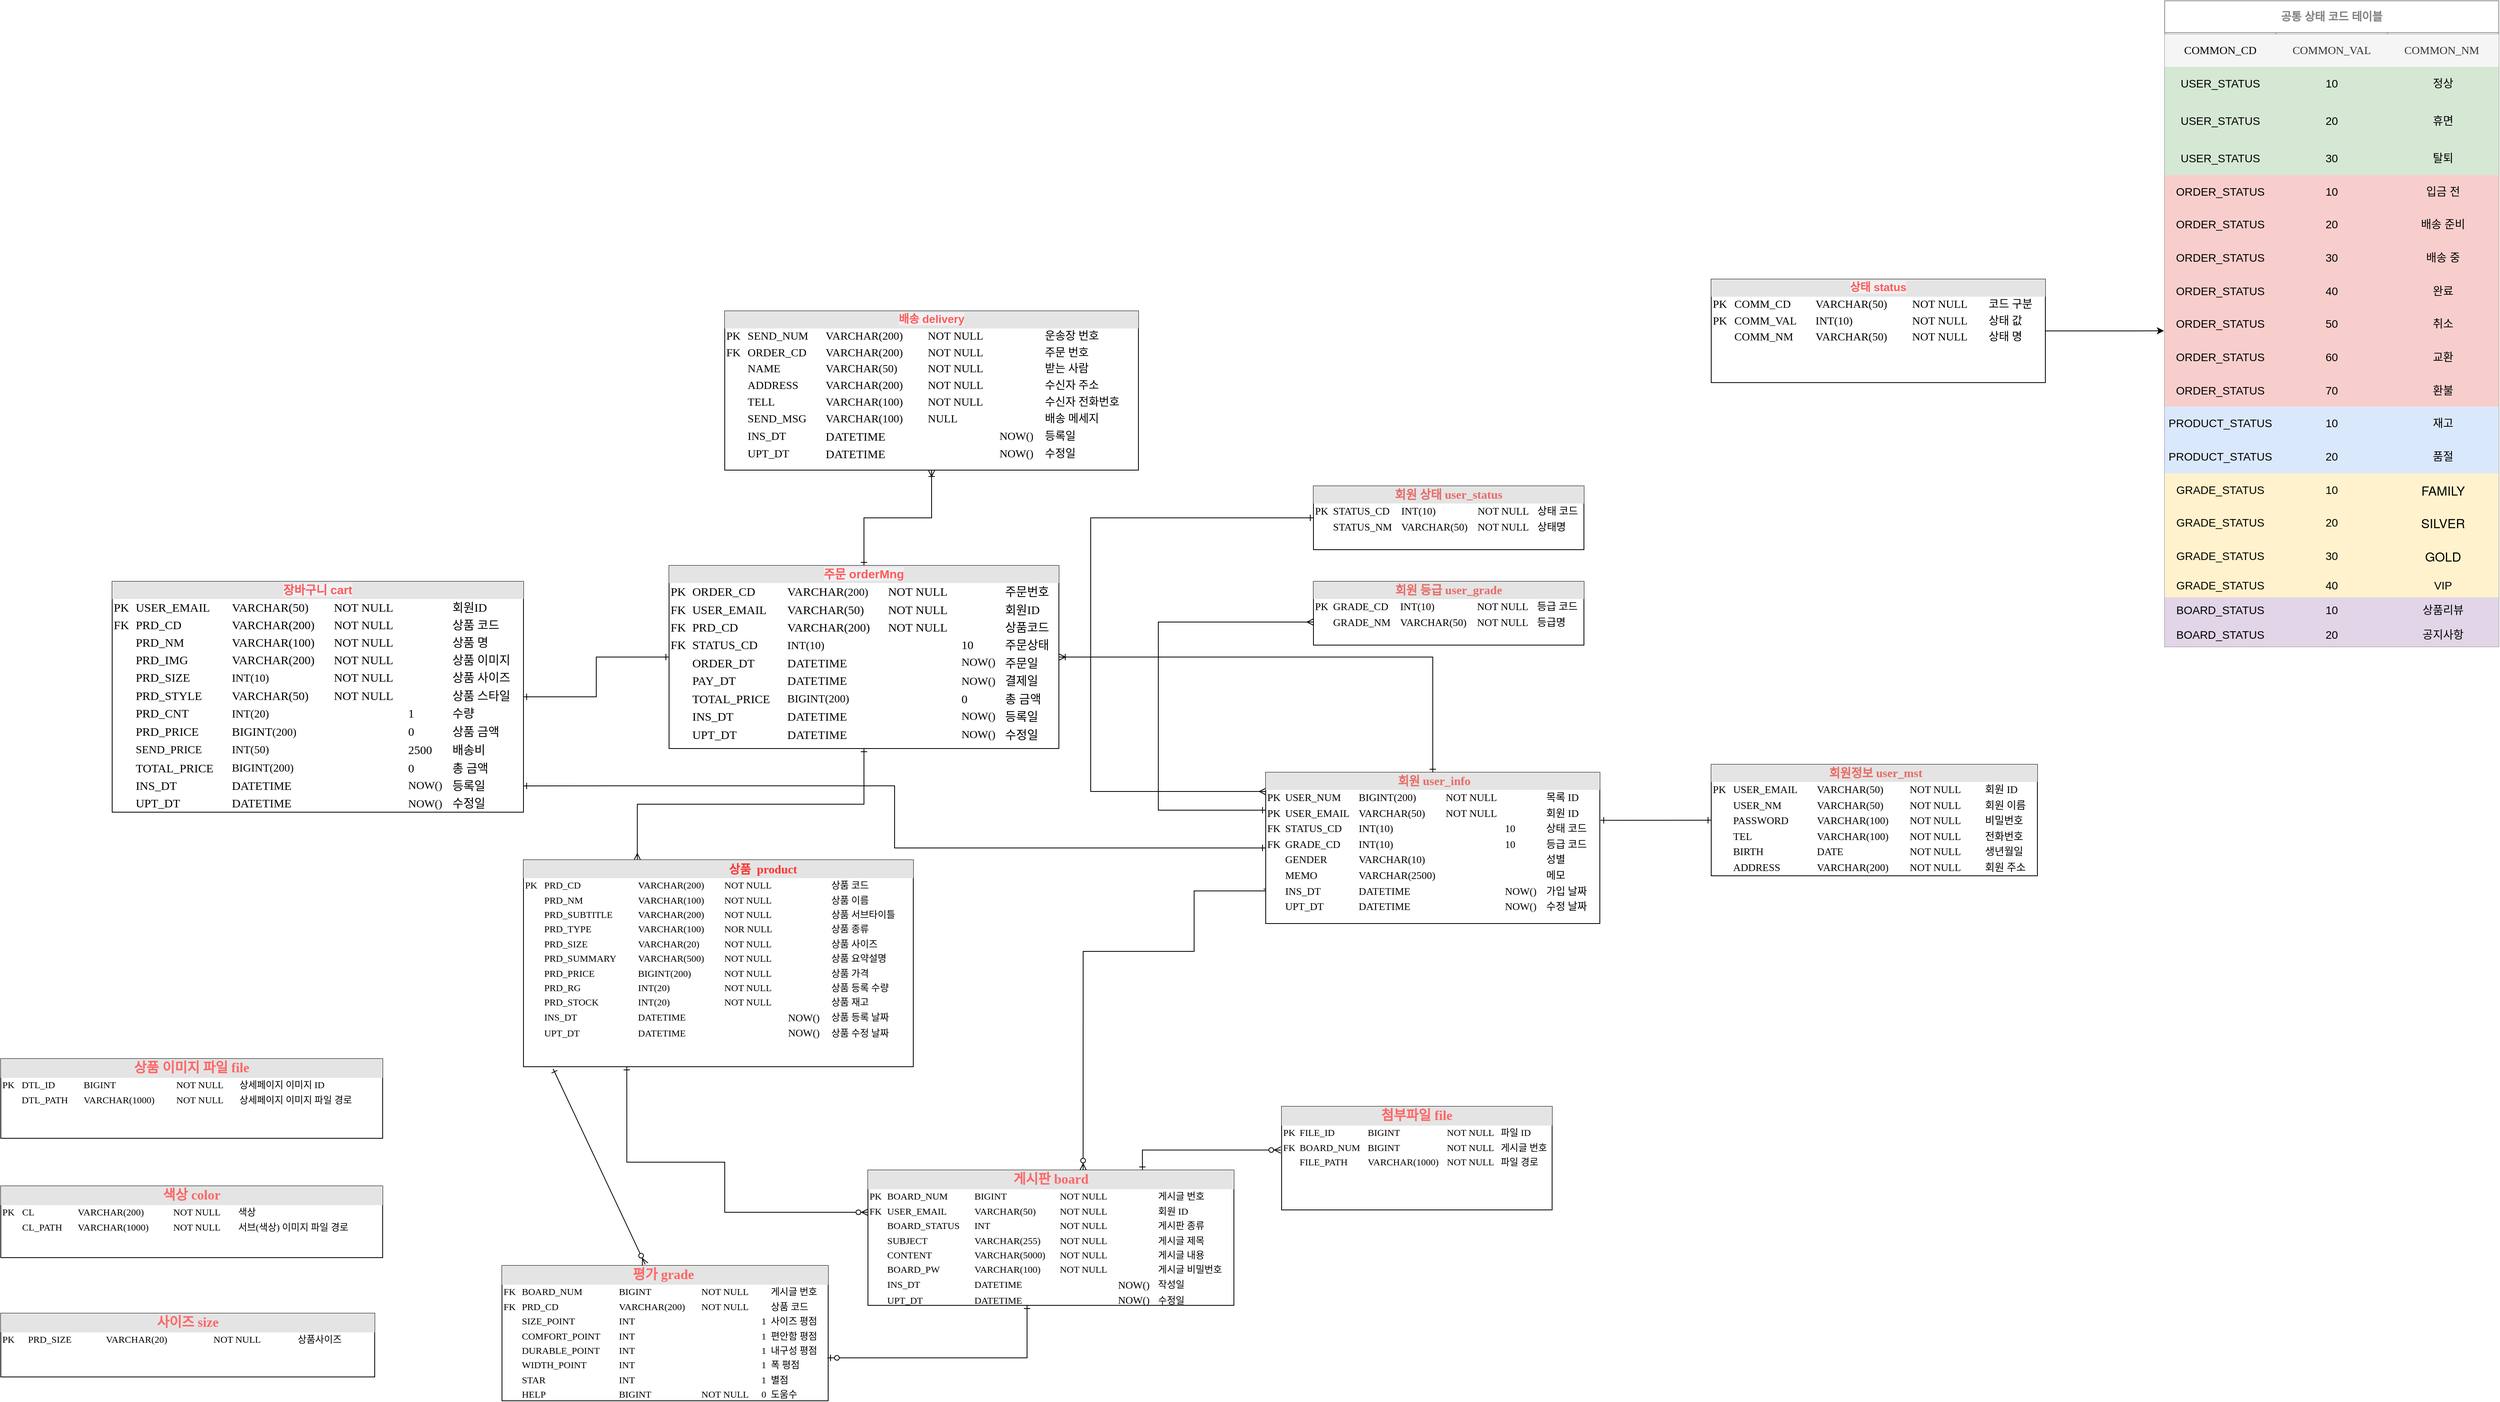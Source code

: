 <mxfile version="14.6.1" type="github">
  <diagram id="Fv4TLJ8n9y3qahRnpBmT" name="Page-1">
    <mxGraphModel dx="1970" dy="1831" grid="1" gridSize="10" guides="1" tooltips="1" connect="1" arrows="1" fold="1" page="1" pageScale="1" pageWidth="827" pageHeight="1169" math="0" shadow="0">
      <root>
        <mxCell id="0" />
        <mxCell id="1" parent="0" />
        <mxCell id="T9wtCsgYKe1mZJSSoSnF-1" value="&lt;div style=&quot;text-align: center ; box-sizing: border-box ; width: 100% ; background: rgb(228 , 228 , 228) ; padding: 2px ; font-size: 14px&quot;&gt;&lt;font style=&quot;font-size: 14px&quot;&gt;&lt;span style=&quot;font-family: &amp;#34;apple sd gothic neo&amp;#34; , &amp;#34;apple sd 산돌고딕 neo&amp;#34; , &amp;#34;malgun gothic&amp;#34; , &amp;#34;맑은 고딕&amp;#34; , sans-serif ; background-color: rgb(239 , 240 , 242)&quot;&gt;&lt;font color=&quot;#ff5959&quot; style=&quot;font-size: 14px&quot;&gt;&lt;b&gt;배송 delivery&lt;/b&gt;&lt;/font&gt;&lt;/span&gt;&lt;br&gt;&lt;/font&gt;&lt;/div&gt;&lt;table style=&quot;width: 100% ; font-size: 14px&quot; cellpadding=&quot;2&quot; cellspacing=&quot;0&quot;&gt;&lt;tbody&gt;&lt;tr&gt;&lt;td&gt;&lt;font style=&quot;font-size: 14px&quot;&gt;PK&lt;br&gt;&lt;/font&gt;&lt;/td&gt;&lt;td&gt;&lt;font style=&quot;font-size: 14px&quot;&gt;SEND_NUM&lt;br&gt;&lt;/font&gt;&lt;/td&gt;&lt;td&gt;VARCHAR(200)&lt;br&gt;&lt;/td&gt;&lt;td&gt;&lt;/td&gt;&lt;td&gt;&lt;font style=&quot;font-size: 14px&quot;&gt;NOT&amp;nbsp;NULL&lt;br&gt;&lt;/font&gt;&lt;/td&gt;&lt;td&gt;&lt;font style=&quot;font-size: 14px&quot;&gt;&lt;br&gt;&lt;/font&gt;&lt;/td&gt;&lt;td&gt;&lt;font style=&quot;font-size: 14px&quot;&gt;운송장 번호&lt;br&gt;&lt;/font&gt;&lt;/td&gt;&lt;/tr&gt;&lt;tr&gt;&lt;td&gt;&lt;font style=&quot;font-size: 14px&quot;&gt;FK&lt;/font&gt;&lt;/td&gt;&lt;td&gt;&lt;font style=&quot;font-size: 14px&quot;&gt;ORDER_CD&lt;/font&gt;&lt;/td&gt;&lt;td&gt;&lt;font style=&quot;font-size: 14px&quot;&gt;VARCHAR(200)&lt;/font&gt;&lt;/td&gt;&lt;td&gt;&lt;/td&gt;&lt;td&gt;&lt;font style=&quot;font-size: 14px&quot;&gt;NOT&amp;nbsp;NULL&lt;br&gt;&lt;/font&gt;&lt;/td&gt;&lt;td&gt;&lt;font style=&quot;font-size: 14px&quot;&gt;&lt;br&gt;&lt;/font&gt;&lt;/td&gt;&lt;td&gt;&lt;font style=&quot;font-size: 14px&quot;&gt;주문 번호&lt;br&gt;&lt;/font&gt;&lt;/td&gt;&lt;/tr&gt;&lt;tr&gt;&lt;td&gt;&lt;font style=&quot;font-size: 14px&quot;&gt;&lt;br&gt;&lt;/font&gt;&lt;/td&gt;&lt;td&gt;&lt;font style=&quot;font-size: 14px&quot;&gt;NAME&amp;nbsp;&lt;br&gt;&lt;/font&gt;&lt;/td&gt;&lt;td&gt;&lt;font style=&quot;font-size: 14px&quot;&gt;VARCHAR(50)&lt;/font&gt;&lt;/td&gt;&lt;td&gt;&lt;/td&gt;&lt;td&gt;&lt;font style=&quot;font-size: 14px&quot;&gt;NOT&amp;nbsp;NULL&lt;br&gt;&lt;/font&gt;&lt;/td&gt;&lt;td&gt;&lt;font style=&quot;font-size: 14px&quot;&gt;&lt;br&gt;&lt;/font&gt;&lt;/td&gt;&lt;td&gt;&lt;font style=&quot;font-size: 14px&quot;&gt;받는 사람&lt;br&gt;&lt;/font&gt;&lt;/td&gt;&lt;/tr&gt;&lt;tr&gt;&lt;td&gt;&lt;font style=&quot;font-size: 14px&quot;&gt;&lt;br&gt;&lt;/font&gt;&lt;/td&gt;&lt;td&gt;&lt;font style=&quot;font-size: 14px&quot;&gt;ADDRESS&lt;br&gt;&lt;/font&gt;&lt;/td&gt;&lt;td&gt;&lt;font style=&quot;font-size: 14px&quot;&gt;VARCHAR(200)&lt;/font&gt;&lt;/td&gt;&lt;td&gt;&lt;/td&gt;&lt;td&gt;&lt;font style=&quot;font-size: 14px&quot;&gt;NOT&amp;nbsp;NULL&lt;br&gt;&lt;/font&gt;&lt;/td&gt;&lt;td&gt;&lt;font style=&quot;font-size: 14px&quot;&gt;&lt;br&gt;&lt;/font&gt;&lt;/td&gt;&lt;td&gt;&lt;font style=&quot;font-size: 14px&quot;&gt;수신자 주소&lt;br&gt;&lt;/font&gt;&lt;/td&gt;&lt;/tr&gt;&lt;tr&gt;&lt;td&gt;&lt;font style=&quot;font-size: 14px&quot;&gt;&lt;br&gt;&lt;/font&gt;&lt;/td&gt;&lt;td&gt;&lt;font style=&quot;font-size: 14px&quot;&gt;TELL&amp;nbsp;&lt;br&gt;&lt;/font&gt;&lt;/td&gt;&lt;td&gt;&lt;font style=&quot;font-size: 14px&quot;&gt;VARCHAR(100)&lt;/font&gt;&lt;/td&gt;&lt;td&gt;&lt;/td&gt;&lt;td&gt;&lt;font style=&quot;font-size: 14px&quot;&gt;NOT NULL&lt;br&gt;&lt;/font&gt;&lt;/td&gt;&lt;td&gt;&lt;font style=&quot;font-size: 14px&quot;&gt;&lt;br&gt;&lt;/font&gt;&lt;/td&gt;&lt;td&gt;&lt;font style=&quot;font-size: 14px&quot;&gt;수신자 전화번호&lt;br&gt;&lt;/font&gt;&lt;/td&gt;&lt;/tr&gt;&lt;tr&gt;&lt;td&gt;&lt;br&gt;&lt;/td&gt;&lt;td&gt;SEND_MSG&lt;/td&gt;&lt;td&gt;VARCHAR(100)&lt;br&gt;&lt;/td&gt;&lt;td&gt;&lt;br&gt;&lt;/td&gt;&lt;td&gt;NULL&lt;/td&gt;&lt;td&gt;&lt;br&gt;&lt;/td&gt;&lt;td&gt;배송 메세지&lt;/td&gt;&lt;/tr&gt;&lt;tr&gt;&lt;td&gt;&lt;font style=&quot;font-size: 14px&quot;&gt;&lt;br&gt;&lt;/font&gt;&lt;/td&gt;&lt;td&gt;&lt;font style=&quot;font-size: 14px&quot;&gt;INS_DT&lt;br&gt;&lt;/font&gt;&lt;/td&gt;&lt;td&gt;&lt;span style=&quot;font-size: 15px&quot;&gt;DATETIME&lt;/span&gt;&lt;br&gt;&lt;/td&gt;&lt;td&gt;&lt;/td&gt;&lt;td&gt;&lt;/td&gt;&lt;td&gt;&lt;font style=&quot;font-size: 14px&quot;&gt;NOW()&lt;br&gt;&lt;/font&gt;&lt;/td&gt;&lt;td&gt;&lt;font style=&quot;font-size: 14px&quot;&gt;등록일&lt;br&gt;&lt;/font&gt;&lt;/td&gt;&lt;/tr&gt;&lt;tr&gt;&lt;td&gt;&lt;font style=&quot;font-size: 14px&quot;&gt;&lt;br&gt;&lt;/font&gt;&lt;/td&gt;&lt;td&gt;&lt;font style=&quot;font-size: 14px&quot;&gt;UPT_DT&lt;br&gt;&lt;/font&gt;&lt;/td&gt;&lt;td&gt;&lt;span style=&quot;font-size: 15px&quot;&gt;DATETIME&lt;/span&gt;&lt;br&gt;&lt;/td&gt;&lt;td&gt;&lt;/td&gt;&lt;td&gt;&lt;font style=&quot;font-size: 14px&quot;&gt;&lt;br&gt;&lt;/font&gt;&lt;/td&gt;&lt;td&gt;&lt;font style=&quot;font-size: 14px&quot;&gt;NOW()&lt;br&gt;&lt;/font&gt;&lt;/td&gt;&lt;td&gt;&lt;font style=&quot;font-size: 14px&quot;&gt;수정일&lt;/font&gt;&lt;/td&gt;&lt;/tr&gt;&lt;/tbody&gt;&lt;/table&gt;" style="verticalAlign=top;align=left;overflow=fill;html=1;rounded=0;shadow=0;comic=0;labelBackgroundColor=none;strokeWidth=1;fontFamily=Verdana;fontSize=12" parent="1" vertex="1">
          <mxGeometry x="220" y="-170" width="520" height="200" as="geometry" />
        </mxCell>
        <mxCell id="T9wtCsgYKe1mZJSSoSnF-2" style="edgeStyle=orthogonalEdgeStyle;rounded=0;orthogonalLoop=1;jettySize=auto;html=1;startArrow=ERone;startFill=0;endArrow=ERmany;endFill=0;entryX=0.292;entryY=0;entryDx=0;entryDy=0;entryPerimeter=0;" parent="1" source="T9wtCsgYKe1mZJSSoSnF-4" target="T9wtCsgYKe1mZJSSoSnF-16" edge="1">
          <mxGeometry relative="1" as="geometry">
            <mxPoint x="-30" y="580" as="targetPoint" />
          </mxGeometry>
        </mxCell>
        <mxCell id="T9wtCsgYKe1mZJSSoSnF-3" style="edgeStyle=orthogonalEdgeStyle;rounded=0;orthogonalLoop=1;jettySize=auto;html=1;startArrow=ERoneToMany;startFill=0;endArrow=ERone;endFill=0;" parent="1" source="T9wtCsgYKe1mZJSSoSnF-4" target="T9wtCsgYKe1mZJSSoSnF-11" edge="1">
          <mxGeometry relative="1" as="geometry" />
        </mxCell>
        <mxCell id="T9wtCsgYKe1mZJSSoSnF-4" value="&lt;div style=&quot;text-align: center ; box-sizing: border-box ; width: 100% ; background: rgb(228 , 228 , 228) ; padding: 2px ; font-size: 15px&quot;&gt;&lt;font style=&quot;font-size: 15px&quot;&gt;&lt;span style=&quot;font-family: &amp;#34;apple sd gothic neo&amp;#34; , &amp;#34;apple sd 산돌고딕 neo&amp;#34; , &amp;#34;malgun gothic&amp;#34; , &amp;#34;맑은 고딕&amp;#34; , sans-serif ; background-color: rgb(239 , 240 , 242)&quot;&gt;&lt;font color=&quot;#ff5959&quot; style=&quot;font-size: 15px&quot;&gt;&lt;b&gt;주문 orderMng&lt;/b&gt;&lt;/font&gt;&lt;/span&gt;&lt;br&gt;&lt;/font&gt;&lt;/div&gt;&lt;table style=&quot;width: 100% ; font-size: 15px&quot; cellpadding=&quot;2&quot; cellspacing=&quot;0&quot;&gt;&lt;tbody&gt;&lt;tr&gt;&lt;td&gt;PK&lt;br&gt;&lt;/td&gt;&lt;td&gt;ORDER_CD&lt;br&gt;&lt;/td&gt;&lt;td&gt;VARCHAR&lt;span style=&quot;font-size: 14px&quot;&gt;(200)&lt;/span&gt;&lt;br&gt;&lt;/td&gt;&lt;td&gt;NOT&amp;nbsp;NULL&lt;br&gt;&lt;/td&gt;&lt;td&gt;&lt;br&gt;&lt;/td&gt;&lt;td&gt;주문번호&lt;br&gt;&lt;/td&gt;&lt;/tr&gt;&lt;tr&gt;&lt;td&gt;FK&lt;/td&gt;&lt;td&gt;USER_EMAIL&lt;br&gt;&lt;/td&gt;&lt;td&gt;VARCHAR(50)&lt;br&gt;&lt;/td&gt;&lt;td&gt;NOT&amp;nbsp;NULL&lt;br&gt;&lt;/td&gt;&lt;td&gt;&lt;br&gt;&lt;/td&gt;&lt;td&gt;회원ID&lt;br&gt;&lt;/td&gt;&lt;/tr&gt;&lt;tr&gt;&lt;td&gt;FK&lt;br&gt;&lt;/td&gt;&lt;td&gt;PRD_CD&lt;br&gt;&lt;/td&gt;&lt;td&gt;VARCHAR(200)&lt;br&gt;&lt;/td&gt;&lt;td&gt;NOT&amp;nbsp;NULL&lt;br&gt;&lt;/td&gt;&lt;td&gt;&lt;br&gt;&lt;/td&gt;&lt;td&gt;상품코드&lt;br&gt;&lt;/td&gt;&lt;/tr&gt;&lt;tr&gt;&lt;td&gt;FK&lt;/td&gt;&lt;td&gt;STATUS_CD&lt;/td&gt;&lt;td&gt;&lt;span style=&quot;font-size: 14px&quot;&gt;INT(10)&lt;/span&gt;&lt;br&gt;&lt;/td&gt;&lt;td&gt;&lt;br&gt;&lt;/td&gt;&lt;td&gt;10&lt;/td&gt;&lt;td&gt;주문상태&lt;/td&gt;&lt;/tr&gt;&lt;tr&gt;&lt;td&gt;&lt;br&gt;&lt;/td&gt;&lt;td&gt;ORDER_DT&lt;/td&gt;&lt;td&gt;DATETIME&lt;br&gt;&lt;/td&gt;&lt;td&gt;&lt;br&gt;&lt;/td&gt;&lt;td style=&quot;font-size: 14px&quot;&gt;NOW()&lt;br&gt;&lt;/td&gt;&lt;td&gt;주문일&lt;/td&gt;&lt;/tr&gt;&lt;tr&gt;&lt;td&gt;&lt;br&gt;&lt;/td&gt;&lt;td&gt;PAY_DT&lt;br&gt;&lt;/td&gt;&lt;td&gt;DATETIME&lt;br&gt;&lt;/td&gt;&lt;td&gt;&lt;/td&gt;&lt;td&gt;&lt;span style=&quot;font-size: 14px&quot;&gt;NOW()&lt;/span&gt;&lt;br&gt;&lt;/td&gt;&lt;td&gt;결제일&lt;br&gt;&lt;/td&gt;&lt;/tr&gt;&lt;tr&gt;&lt;td&gt;&lt;br&gt;&lt;/td&gt;&lt;td&gt;TOTAL_PRICE&lt;br&gt;&lt;/td&gt;&lt;td&gt;&lt;span style=&quot;font-size: 14px&quot;&gt;BIGINT(200)&lt;/span&gt;&lt;br&gt;&lt;/td&gt;&lt;td&gt;&lt;/td&gt;&lt;td&gt;0&lt;/td&gt;&lt;td&gt;총 금액&lt;br&gt;&lt;/td&gt;&lt;/tr&gt;&lt;tr&gt;&lt;td&gt;&lt;br&gt;&lt;/td&gt;&lt;td&gt;INS_DT&lt;br&gt;&lt;/td&gt;&lt;td&gt;DATETIME&lt;br&gt;&lt;/td&gt;&lt;td&gt;&lt;br&gt;&lt;/td&gt;&lt;td style=&quot;font-size: 14px&quot;&gt;NOW()&lt;br&gt;&lt;/td&gt;&lt;td&gt;등록일&lt;br&gt;&lt;/td&gt;&lt;/tr&gt;&lt;tr&gt;&lt;td&gt;&lt;br&gt;&lt;/td&gt;&lt;td&gt;UPT_DT&lt;br&gt;&lt;/td&gt;&lt;td&gt;DATETIME&lt;br&gt;&lt;/td&gt;&lt;td&gt;&lt;/td&gt;&lt;td&gt;&lt;span style=&quot;font-size: 14px&quot;&gt;NOW()&lt;/span&gt;&lt;br&gt;&lt;/td&gt;&lt;td&gt;수정일&lt;/td&gt;&lt;/tr&gt;&lt;/tbody&gt;&lt;/table&gt;" style="verticalAlign=top;align=left;overflow=fill;html=1;rounded=0;shadow=0;comic=0;labelBackgroundColor=none;strokeWidth=1;fontFamily=Verdana;fontSize=12" parent="1" vertex="1">
          <mxGeometry x="150" y="150" width="490" height="230" as="geometry" />
        </mxCell>
        <mxCell id="T9wtCsgYKe1mZJSSoSnF-5" value="" style="rounded=0;orthogonalLoop=1;jettySize=auto;html=1;edgeStyle=orthogonalEdgeStyle;endArrow=ERoneToMany;endFill=0;exitX=0.5;exitY=0;exitDx=0;exitDy=0;startArrow=ERone;startFill=0;" parent="1" source="T9wtCsgYKe1mZJSSoSnF-4" target="T9wtCsgYKe1mZJSSoSnF-1" edge="1">
          <mxGeometry relative="1" as="geometry" />
        </mxCell>
        <mxCell id="T9wtCsgYKe1mZJSSoSnF-6" value="" style="edgeStyle=orthogonalEdgeStyle;rounded=0;orthogonalLoop=1;jettySize=auto;html=1;startArrow=ERone;startFill=0;endArrow=ERzeroToMany;endFill=1;fontFamily=Verdana;entryX=-0.003;entryY=0.421;entryDx=0;entryDy=0;entryPerimeter=0;exitX=0.75;exitY=0;exitDx=0;exitDy=0;" parent="1" source="T9wtCsgYKe1mZJSSoSnF-9" target="T9wtCsgYKe1mZJSSoSnF-10" edge="1">
          <mxGeometry relative="1" as="geometry">
            <Array as="points">
              <mxPoint x="745" y="885" />
            </Array>
            <mxPoint x="860" y="860" as="targetPoint" />
          </mxGeometry>
        </mxCell>
        <mxCell id="T9wtCsgYKe1mZJSSoSnF-7" style="edgeStyle=orthogonalEdgeStyle;rounded=0;orthogonalLoop=1;jettySize=auto;html=1;startArrow=ERzeroToMany;startFill=1;endArrow=ERone;endFill=0;fontFamily=Verdana;exitX=0.588;exitY=0;exitDx=0;exitDy=0;exitPerimeter=0;entryX=0.003;entryY=0.794;entryDx=0;entryDy=0;entryPerimeter=0;" parent="1" source="T9wtCsgYKe1mZJSSoSnF-9" target="T9wtCsgYKe1mZJSSoSnF-11" edge="1">
          <mxGeometry relative="1" as="geometry">
            <Array as="points">
              <mxPoint x="671" y="635" />
              <mxPoint x="810" y="635" />
              <mxPoint x="810" y="559" />
            </Array>
            <mxPoint x="740" y="580" as="targetPoint" />
            <mxPoint x="650" y="740" as="sourcePoint" />
          </mxGeometry>
        </mxCell>
        <mxCell id="T9wtCsgYKe1mZJSSoSnF-8" style="edgeStyle=orthogonalEdgeStyle;rounded=0;orthogonalLoop=1;jettySize=auto;html=1;startArrow=ERzeroToMany;startFill=1;endArrow=ERone;endFill=0;fontFamily=Verdana;entryX=0.265;entryY=1;entryDx=0;entryDy=0;entryPerimeter=0;" parent="1" target="T9wtCsgYKe1mZJSSoSnF-16" edge="1">
          <mxGeometry relative="1" as="geometry">
            <mxPoint x="400" y="963" as="sourcePoint" />
            <mxPoint x="230" y="840" as="targetPoint" />
            <Array as="points">
              <mxPoint x="220" y="963" />
              <mxPoint x="220" y="900" />
              <mxPoint x="97" y="900" />
            </Array>
          </mxGeometry>
        </mxCell>
        <mxCell id="T9wtCsgYKe1mZJSSoSnF-9" value="&lt;div style=&quot;text-align: center ; box-sizing: border-box ; width: 100% ; background: rgb(228 , 228 , 228) ; padding: 2px&quot;&gt;&lt;font style=&quot;font-size: 17px&quot; color=&quot;#ff6666&quot;&gt;&lt;b&gt;게시판 board&lt;/b&gt;&lt;/font&gt;&lt;/div&gt;&lt;table style=&quot;width: 100% ; font-size: 1em&quot; cellpadding=&quot;2&quot; cellspacing=&quot;0&quot;&gt;&lt;tbody&gt;&lt;tr&gt;&lt;td&gt;PK&lt;/td&gt;&lt;td&gt;BOARD_NUM&lt;br&gt;&lt;/td&gt;&lt;td&gt;BIGINT&lt;/td&gt;&lt;td&gt;NOT NULL&lt;/td&gt;&lt;td&gt;&lt;br&gt;&lt;/td&gt;&lt;td&gt;게시글 번호&lt;/td&gt;&lt;/tr&gt;&lt;tr&gt;&lt;td&gt;FK&lt;/td&gt;&lt;td&gt;USER_EMAIL&lt;/td&gt;&lt;td&gt;VARCHAR(50)&lt;/td&gt;&lt;td&gt;NOT NULL&lt;/td&gt;&lt;td&gt;&lt;br&gt;&lt;/td&gt;&lt;td&gt;회원 ID&lt;/td&gt;&lt;/tr&gt;&lt;tr&gt;&lt;td&gt;&lt;br&gt;&lt;/td&gt;&lt;td&gt;BOARD_STATUS&lt;/td&gt;&lt;td&gt;INT&lt;/td&gt;&lt;td&gt;NOT NULL&lt;/td&gt;&lt;td&gt;&lt;br&gt;&lt;/td&gt;&lt;td&gt;게시판 종류&lt;/td&gt;&lt;/tr&gt;&lt;tr&gt;&lt;td&gt;&lt;br&gt;&lt;/td&gt;&lt;td&gt;SUBJECT&lt;/td&gt;&lt;td&gt;VARCHAR(255)&lt;/td&gt;&lt;td&gt;NOT NULL&lt;/td&gt;&lt;td&gt;&lt;br&gt;&lt;/td&gt;&lt;td&gt;게시글 제목&lt;/td&gt;&lt;/tr&gt;&lt;tr&gt;&lt;td&gt;&lt;br&gt;&lt;/td&gt;&lt;td&gt;CONTENT&lt;/td&gt;&lt;td&gt;VARCHAR(5000)&lt;/td&gt;&lt;td&gt;NOT NULL&lt;/td&gt;&lt;td&gt;&lt;br&gt;&lt;/td&gt;&lt;td&gt;게시글 내용&lt;/td&gt;&lt;/tr&gt;&lt;tr&gt;&lt;td&gt;&lt;br&gt;&lt;/td&gt;&lt;td&gt;BOARD_PW&lt;/td&gt;&lt;td&gt;VARCHAR(100)&lt;/td&gt;&lt;td&gt;NOT NULL&lt;/td&gt;&lt;td&gt;&lt;br&gt;&lt;/td&gt;&lt;td&gt;게시글 비밀번호&lt;/td&gt;&lt;/tr&gt;&lt;tr&gt;&lt;td&gt;&lt;br&gt;&lt;/td&gt;&lt;td&gt;INS_DT&lt;/td&gt;&lt;td&gt;DATETIME&lt;/td&gt;&lt;td&gt;&lt;br&gt;&lt;/td&gt;&lt;td&gt;&lt;span style=&quot;font-size: 13px&quot;&gt;NOW()&lt;/span&gt;&lt;/td&gt;&lt;td&gt;작성일&lt;/td&gt;&lt;/tr&gt;&lt;tr&gt;&lt;td&gt;&lt;br&gt;&lt;/td&gt;&lt;td&gt;UPT_DT&lt;/td&gt;&lt;td&gt;DATETIME&lt;/td&gt;&lt;td&gt;&lt;br&gt;&lt;/td&gt;&lt;td&gt;&lt;span style=&quot;font-size: 13px&quot;&gt;NOW()&lt;/span&gt;&lt;br&gt;&lt;/td&gt;&lt;td&gt;수정일&lt;/td&gt;&lt;/tr&gt;&lt;/tbody&gt;&lt;/table&gt;" style="verticalAlign=top;align=left;overflow=fill;html=1;rounded=0;shadow=0;comic=0;labelBackgroundColor=none;strokeWidth=1;fontFamily=Verdana;fontSize=12" parent="1" vertex="1">
          <mxGeometry x="400" y="910" width="460" height="170" as="geometry" />
        </mxCell>
        <mxCell id="T9wtCsgYKe1mZJSSoSnF-10" value="&lt;div style=&quot;text-align: center ; box-sizing: border-box ; width: 100% ; background: rgb(228 , 228 , 228) ; padding: 2px&quot;&gt;&lt;font style=&quot;font-size: 17px&quot; color=&quot;#ff6666&quot;&gt;&lt;b&gt;첨부파일 file&lt;/b&gt;&lt;/font&gt;&lt;/div&gt;&lt;table style=&quot;width: 100% ; font-size: 1em&quot; cellpadding=&quot;2&quot; cellspacing=&quot;0&quot;&gt;&lt;tbody&gt;&lt;tr&gt;&lt;td&gt;PK&lt;/td&gt;&lt;td&gt;FILE_ID&lt;br&gt;&lt;/td&gt;&lt;td&gt;BIGINT&lt;/td&gt;&lt;td&gt;NOT NULL&lt;/td&gt;&lt;td&gt;파일 ID&lt;/td&gt;&lt;/tr&gt;&lt;tr&gt;&lt;td&gt;FK&lt;/td&gt;&lt;td&gt;BOARD_NUM&lt;/td&gt;&lt;td&gt;BIGINT&lt;br&gt;&lt;/td&gt;&lt;td&gt;NOT NULL&lt;/td&gt;&lt;td&gt;게시글 번호&lt;/td&gt;&lt;/tr&gt;&lt;tr&gt;&lt;td&gt;&lt;br&gt;&lt;/td&gt;&lt;td&gt;FILE_PATH&lt;/td&gt;&lt;td&gt;VARCHAR(1000)&lt;/td&gt;&lt;td&gt;NOT NULL&lt;/td&gt;&lt;td&gt;파일 경로&lt;/td&gt;&lt;/tr&gt;&lt;/tbody&gt;&lt;/table&gt;" style="verticalAlign=top;align=left;overflow=fill;html=1;rounded=0;shadow=0;comic=0;labelBackgroundColor=none;strokeWidth=1;fontFamily=Verdana;fontSize=12" parent="1" vertex="1">
          <mxGeometry x="920" y="830" width="340" height="130" as="geometry" />
        </mxCell>
        <mxCell id="jihqCNb8eF4up_HMmnRV-1" style="edgeStyle=orthogonalEdgeStyle;rounded=0;orthogonalLoop=1;jettySize=auto;html=1;entryX=1;entryY=0.886;entryDx=0;entryDy=0;entryPerimeter=0;startArrow=ERone;startFill=0;endArrow=ERone;endFill=0;" edge="1" parent="1" source="T9wtCsgYKe1mZJSSoSnF-11" target="Qcgp8zruK8cADI29-u7W-1">
          <mxGeometry relative="1" as="geometry" />
        </mxCell>
        <mxCell id="T9wtCsgYKe1mZJSSoSnF-11" value="&lt;div style=&quot;box-sizing: border-box ; width: 100% ; background: rgb(228 , 228 , 228) ; padding: 2px ; text-align: center ; font-size: 15px&quot;&gt;&lt;font color=&quot;#ea6b66&quot; style=&quot;font-size: 15px&quot;&gt;&amp;nbsp;&lt;font style=&quot;font-size: 15px&quot;&gt;&lt;b&gt;회원&lt;/b&gt;&lt;/font&gt; &lt;b&gt;user_info&lt;/b&gt;&lt;/font&gt;&lt;/div&gt;&lt;table cellpadding=&quot;2&quot; cellspacing=&quot;0&quot; style=&quot;font-size: 13px ; width: 410.667px&quot;&gt;&lt;tbody&gt;&lt;tr&gt;&lt;td&gt;&lt;font style=&quot;font-size: 13px&quot;&gt;PK&lt;/font&gt;&lt;/td&gt;&lt;td&gt;&lt;font style=&quot;font-size: 13px&quot;&gt;USER_NUM&lt;br&gt;&lt;/font&gt;&lt;/td&gt;&lt;td&gt;BIGINT(200)&lt;/td&gt;&lt;td&gt;&lt;font style=&quot;font-size: 13px&quot;&gt;NOT NULL&lt;/font&gt;&lt;/td&gt;&lt;td&gt;&lt;font style=&quot;font-size: 13px&quot;&gt;&lt;br&gt;&lt;/font&gt;&lt;/td&gt;&lt;td&gt;&lt;font style=&quot;font-size: 13px&quot;&gt;&lt;br&gt;&lt;/font&gt;&lt;/td&gt;&lt;td&gt;&lt;font style=&quot;font-size: 13px&quot;&gt;목록 ID&lt;/font&gt;&lt;/td&gt;&lt;/tr&gt;&lt;tr&gt;&lt;td&gt;&lt;font style=&quot;font-size: 13px&quot;&gt;PK&lt;/font&gt;&lt;/td&gt;&lt;td&gt;&lt;font style=&quot;font-size: 13px&quot;&gt;USER_EMAIL&lt;/font&gt;&lt;/td&gt;&lt;td&gt;&lt;font style=&quot;font-size: 13px&quot;&gt;VARCHAR(50)&lt;/font&gt;&lt;/td&gt;&lt;td&gt;&lt;font style=&quot;font-size: 13px&quot;&gt;NOT NULL&lt;/font&gt;&lt;/td&gt;&lt;td&gt;&lt;font style=&quot;font-size: 13px&quot;&gt;&lt;br&gt;&lt;/font&gt;&lt;/td&gt;&lt;td&gt;&lt;font style=&quot;font-size: 13px&quot;&gt;&lt;br&gt;&lt;/font&gt;&lt;/td&gt;&lt;td&gt;&lt;font style=&quot;font-size: 13px&quot;&gt;회원 ID&lt;/font&gt;&lt;/td&gt;&lt;/tr&gt;&lt;tr&gt;&lt;td&gt;&lt;font style=&quot;font-size: 13px&quot;&gt;FK&lt;/font&gt;&lt;/td&gt;&lt;td&gt;&lt;font style=&quot;font-size: 13px&quot;&gt;STATUS_CD&lt;/font&gt;&lt;/td&gt;&lt;td&gt;&lt;font style=&quot;font-size: 13px&quot;&gt;INT(10)&lt;/font&gt;&lt;/td&gt;&lt;td&gt;&lt;font style=&quot;font-size: 13px&quot;&gt;&lt;br&gt;&lt;/font&gt;&lt;/td&gt;&lt;td&gt;&lt;font style=&quot;font-size: 13px&quot;&gt;10&lt;/font&gt;&lt;/td&gt;&lt;td&gt;&lt;font style=&quot;font-size: 13px&quot;&gt;&lt;br&gt;&lt;/font&gt;&lt;/td&gt;&lt;td&gt;&lt;font style=&quot;font-size: 13px&quot;&gt;상태 코드&lt;/font&gt;&lt;/td&gt;&lt;/tr&gt;&lt;tr&gt;&lt;td&gt;&lt;font style=&quot;font-size: 13px&quot;&gt;FK&lt;/font&gt;&lt;/td&gt;&lt;td&gt;&lt;font style=&quot;font-size: 13px&quot;&gt;GRADE_CD&lt;/font&gt;&lt;/td&gt;&lt;td&gt;&lt;font style=&quot;font-size: 13px&quot;&gt;INT(10)&lt;/font&gt;&lt;/td&gt;&lt;td&gt;&lt;font style=&quot;font-size: 13px&quot;&gt;&lt;br&gt;&lt;/font&gt;&lt;/td&gt;&lt;td&gt;&lt;font style=&quot;font-size: 13px&quot;&gt;10&lt;/font&gt;&lt;/td&gt;&lt;td&gt;&lt;font style=&quot;font-size: 13px&quot;&gt;&lt;br&gt;&lt;/font&gt;&lt;/td&gt;&lt;td&gt;&lt;font style=&quot;font-size: 13px&quot;&gt;등급 코드&lt;/font&gt;&lt;/td&gt;&lt;/tr&gt;&lt;tr&gt;&lt;td&gt;&lt;font style=&quot;font-size: 13px&quot;&gt;&lt;br&gt;&lt;/font&gt;&lt;/td&gt;&lt;td&gt;&lt;font style=&quot;font-size: 13px&quot;&gt;GENDER&lt;/font&gt;&lt;/td&gt;&lt;td&gt;&lt;font style=&quot;font-size: 13px&quot;&gt;VARCHAR(10)&lt;br&gt;&lt;/font&gt;&lt;/td&gt;&lt;td&gt;&lt;font style=&quot;font-size: 13px&quot;&gt;&lt;br&gt;&lt;/font&gt;&lt;/td&gt;&lt;td&gt;&lt;font style=&quot;font-size: 13px&quot;&gt;&lt;br&gt;&lt;/font&gt;&lt;/td&gt;&lt;td&gt;&lt;font style=&quot;font-size: 13px&quot;&gt;&lt;br&gt;&lt;/font&gt;&lt;/td&gt;&lt;td&gt;&lt;font style=&quot;font-size: 13px&quot;&gt;성별&lt;/font&gt;&lt;/td&gt;&lt;/tr&gt;&lt;tr&gt;&lt;td&gt;&lt;br&gt;&lt;/td&gt;&lt;td&gt;MEMO&lt;/td&gt;&lt;td&gt;VARCHAR(2500)&lt;/td&gt;&lt;td&gt;&lt;br&gt;&lt;/td&gt;&lt;td&gt;&lt;br&gt;&lt;/td&gt;&lt;td&gt;&lt;br&gt;&lt;/td&gt;&lt;td&gt;메모&lt;/td&gt;&lt;/tr&gt;&lt;tr&gt;&lt;td&gt;&lt;font style=&quot;font-size: 13px&quot;&gt;&lt;br&gt;&lt;/font&gt;&lt;/td&gt;&lt;td&gt;&lt;font style=&quot;font-size: 13px&quot;&gt;INS_DT&lt;/font&gt;&lt;/td&gt;&lt;td&gt;&lt;font style=&quot;font-size: 13px&quot;&gt;DATETIME&lt;/font&gt;&lt;/td&gt;&lt;td&gt;&lt;font style=&quot;font-size: 13px&quot;&gt;&lt;br&gt;&lt;/font&gt;&lt;/td&gt;&lt;td&gt;&lt;font style=&quot;font-size: 13px&quot;&gt;NOW()&lt;/font&gt;&lt;/td&gt;&lt;td&gt;&lt;font style=&quot;font-size: 13px&quot;&gt;&lt;br&gt;&lt;/font&gt;&lt;/td&gt;&lt;td&gt;&lt;font style=&quot;font-size: 13px&quot;&gt;가입 날짜&lt;/font&gt;&lt;/td&gt;&lt;/tr&gt;&lt;tr&gt;&lt;td&gt;&lt;font style=&quot;font-size: 13px&quot;&gt;&lt;br&gt;&lt;/font&gt;&lt;/td&gt;&lt;td&gt;&lt;font style=&quot;font-size: 13px&quot;&gt;UPT_DT&lt;/font&gt;&lt;/td&gt;&lt;td&gt;&lt;font style=&quot;font-size: 13px&quot;&gt;DATETIME&lt;/font&gt;&lt;/td&gt;&lt;td&gt;&lt;font style=&quot;font-size: 13px&quot;&gt;&lt;br&gt;&lt;/font&gt;&lt;/td&gt;&lt;td&gt;&lt;font style=&quot;font-size: 13px&quot;&gt;NOW()&lt;br&gt;&lt;/font&gt;&lt;/td&gt;&lt;td&gt;&lt;font style=&quot;font-size: 13px&quot;&gt;&lt;br&gt;&lt;/font&gt;&lt;/td&gt;&lt;td&gt;&lt;font style=&quot;font-size: 13px&quot;&gt;수정 날짜&lt;/font&gt;&lt;/td&gt;&lt;/tr&gt;&lt;/tbody&gt;&lt;/table&gt;" style="verticalAlign=top;align=left;overflow=fill;html=1;rounded=0;shadow=0;comic=0;labelBackgroundColor=none;strokeWidth=1;fontFamily=Verdana;fontSize=12;spacingTop=0;spacingBottom=0;" parent="1" vertex="1">
          <mxGeometry x="900" y="410" width="420" height="190" as="geometry" />
        </mxCell>
        <mxCell id="T9wtCsgYKe1mZJSSoSnF-12" value="" style="edgeStyle=orthogonalEdgeStyle;rounded=0;orthogonalLoop=1;jettySize=auto;html=1;startArrow=ERone;startFill=0;endArrow=ERmany;endFill=0;fontFamily=Verdana;exitX=0;exitY=0.25;exitDx=0;exitDy=0;" parent="1" source="T9wtCsgYKe1mZJSSoSnF-11" target="T9wtCsgYKe1mZJSSoSnF-13" edge="1">
          <mxGeometry relative="1" as="geometry">
            <mxPoint x="786.53" y="446" as="sourcePoint" />
            <mxPoint x="930" y="210" as="targetPoint" />
            <Array as="points">
              <mxPoint x="765" y="458" />
              <mxPoint x="765" y="221" />
            </Array>
          </mxGeometry>
        </mxCell>
        <mxCell id="T9wtCsgYKe1mZJSSoSnF-13" value="&lt;div style=&quot;text-align: center ; box-sizing: border-box ; width: 100% ; background: rgb(228 , 228 , 228) ; padding: 2px&quot;&gt;&lt;font color=&quot;#ea6b66&quot; size=&quot;1&quot;&gt;&lt;b style=&quot;font-size: 15px&quot;&gt;회원 등급 user_grade&lt;/b&gt;&lt;/font&gt;&lt;/div&gt;&lt;table style=&quot;width: 100% ; font-size: 13px&quot; cellpadding=&quot;2&quot; cellspacing=&quot;0&quot;&gt;&lt;tbody&gt;&lt;tr&gt;&lt;td&gt;&lt;font style=&quot;font-size: 13px&quot;&gt;PK&lt;/font&gt;&lt;/td&gt;&lt;td&gt;&lt;font style=&quot;font-size: 13px&quot;&gt;GRADE_CD&lt;/font&gt;&lt;/td&gt;&lt;td&gt;INT(10)&lt;/td&gt;&lt;td&gt;&lt;font style=&quot;font-size: 13px&quot;&gt;NOT NULL&lt;/font&gt;&lt;/td&gt;&lt;td&gt;&lt;font style=&quot;font-size: 13px&quot;&gt;등급 코드&lt;/font&gt;&lt;/td&gt;&lt;/tr&gt;&lt;tr&gt;&lt;td&gt;&lt;font style=&quot;font-size: 13px&quot;&gt;&lt;br&gt;&lt;/font&gt;&lt;/td&gt;&lt;td&gt;&lt;font style=&quot;font-size: 13px&quot;&gt;GRADE_NM&lt;br&gt;&lt;/font&gt;&lt;/td&gt;&lt;td&gt;&lt;font style=&quot;font-size: 13px&quot;&gt;VARCHAR(50)&lt;/font&gt;&lt;/td&gt;&lt;td&gt;&lt;font style=&quot;font-size: 13px&quot;&gt;NOT NULL&lt;/font&gt;&lt;/td&gt;&lt;td&gt;&lt;font style=&quot;font-size: 13px&quot;&gt;등급명&lt;/font&gt;&lt;/td&gt;&lt;/tr&gt;&lt;/tbody&gt;&lt;/table&gt;" style="verticalAlign=top;align=left;overflow=fill;html=1;rounded=0;shadow=0;comic=0;labelBackgroundColor=none;strokeWidth=1;fontFamily=Verdana;fontSize=12" parent="1" vertex="1">
          <mxGeometry x="960" y="170" width="340" height="80" as="geometry" />
        </mxCell>
        <mxCell id="T9wtCsgYKe1mZJSSoSnF-14" value="" style="edgeStyle=orthogonalEdgeStyle;rounded=0;orthogonalLoop=1;jettySize=auto;html=1;startArrow=ERone;startFill=0;endArrow=ERmany;endFill=0;fontFamily=Verdana;exitX=0;exitY=0.5;exitDx=0;exitDy=0;" parent="1" source="T9wtCsgYKe1mZJSSoSnF-15" target="T9wtCsgYKe1mZJSSoSnF-11" edge="1">
          <mxGeometry relative="1" as="geometry">
            <mxPoint x="1170" y="150" as="sourcePoint" />
            <mxPoint x="810" y="434" as="targetPoint" />
            <Array as="points">
              <mxPoint x="680" y="90" />
              <mxPoint x="680" y="434" />
            </Array>
          </mxGeometry>
        </mxCell>
        <mxCell id="T9wtCsgYKe1mZJSSoSnF-15" value="&lt;div style=&quot;text-align: center ; box-sizing: border-box ; width: 100% ; background: rgb(228 , 228 , 228) ; padding: 2px&quot;&gt;&lt;font color=&quot;#ea6b66&quot; size=&quot;1&quot;&gt;&lt;b style=&quot;font-size: 15px&quot;&gt;회원 상태 user_status&lt;/b&gt;&lt;/font&gt;&lt;/div&gt;&lt;table style=&quot;width: 100% ; font-size: 13px&quot; cellpadding=&quot;2&quot; cellspacing=&quot;0&quot;&gt;&lt;tbody&gt;&lt;tr&gt;&lt;td&gt;&lt;font style=&quot;font-size: 13px&quot;&gt;PK&lt;/font&gt;&lt;/td&gt;&lt;td&gt;&lt;font style=&quot;font-size: 13px&quot;&gt;STATUS_CD&lt;/font&gt;&lt;/td&gt;&lt;td&gt;INT(10)&lt;/td&gt;&lt;td&gt;&lt;font style=&quot;font-size: 13px&quot;&gt;NOT NULL&lt;/font&gt;&lt;/td&gt;&lt;td&gt;&lt;font style=&quot;font-size: 13px&quot;&gt;상태 코드&lt;/font&gt;&lt;/td&gt;&lt;/tr&gt;&lt;tr&gt;&lt;td&gt;&lt;font style=&quot;font-size: 13px&quot;&gt;&lt;br&gt;&lt;/font&gt;&lt;/td&gt;&lt;td&gt;&lt;font style=&quot;font-size: 13px&quot;&gt;STATUS_NM&lt;br&gt;&lt;/font&gt;&lt;/td&gt;&lt;td&gt;&lt;font style=&quot;font-size: 13px&quot;&gt;VARCHAR(50)&lt;/font&gt;&lt;/td&gt;&lt;td&gt;&lt;font style=&quot;font-size: 13px&quot;&gt;NOT NULL&lt;/font&gt;&lt;/td&gt;&lt;td&gt;&lt;font style=&quot;font-size: 13px&quot;&gt;상태명&lt;/font&gt;&lt;/td&gt;&lt;/tr&gt;&lt;/tbody&gt;&lt;/table&gt;" style="verticalAlign=top;align=left;overflow=fill;html=1;rounded=0;shadow=0;comic=0;labelBackgroundColor=none;strokeWidth=1;fontFamily=Verdana;fontSize=12;spacingBottom=-9;" parent="1" vertex="1">
          <mxGeometry x="960" y="50" width="340" height="80" as="geometry" />
        </mxCell>
        <mxCell id="T9wtCsgYKe1mZJSSoSnF-16" value="&lt;div style=&quot;text-align: right ; box-sizing: border-box ; width: 100% ; background: rgb(228 , 228 , 228) ; padding: 2px&quot;&gt;&lt;font color=&quot;#ff3333&quot; style=&quot;font-size: 15px&quot;&gt;&lt;b&gt;상품&amp;nbsp; product&lt;/b&gt;&lt;/font&gt;&lt;font color=&quot;#ff3333&quot; style=&quot;font-size: 16px&quot;&gt;&lt;b&gt;&amp;nbsp; &amp;nbsp; &amp;nbsp; &amp;nbsp; &amp;nbsp; &amp;nbsp; &amp;nbsp; &amp;nbsp; &amp;nbsp; &amp;nbsp; &amp;nbsp; &amp;nbsp; &amp;nbsp; &amp;nbsp; &amp;nbsp; &amp;nbsp; &amp;nbsp; &amp;nbsp;&amp;nbsp;&lt;/b&gt;&lt;/font&gt;&lt;/div&gt;&lt;table style=&quot;width: 100% ; font-size: 12px&quot; cellpadding=&quot;2&quot; cellspacing=&quot;0&quot;&gt;&lt;tbody style=&quot;font-size: 12px&quot;&gt;&lt;tr style=&quot;font-size: 12px&quot;&gt;&lt;td style=&quot;font-size: 12px&quot;&gt;&lt;span style=&quot;font-size: 12px&quot;&gt;&lt;font style=&quot;font-size: 12px&quot;&gt;PK&lt;/font&gt;&lt;/span&gt;&lt;/td&gt;&lt;td style=&quot;font-size: 12px&quot;&gt;PRD_CD&amp;nbsp;&lt;br style=&quot;font-size: 12px&quot;&gt;&lt;/td&gt;&lt;td style=&quot;font-size: 12px&quot;&gt;VARCHAR(200)&lt;br style=&quot;font-size: 12px&quot;&gt;&lt;/td&gt;&lt;td style=&quot;font-size: 12px&quot;&gt;NOT NULL&lt;br style=&quot;font-size: 12px&quot;&gt;&lt;/td&gt;&lt;td&gt;&lt;br&gt;&lt;/td&gt;&lt;td style=&quot;font-size: 12px&quot;&gt;상품 코드&lt;/td&gt;&lt;/tr&gt;&lt;tr style=&quot;font-size: 12px&quot;&gt;&lt;td style=&quot;font-size: 12px&quot;&gt;&lt;br style=&quot;font-size: 12px&quot;&gt;&lt;/td&gt;&lt;td style=&quot;font-size: 12px&quot;&gt;PRD_NM&lt;br style=&quot;font-size: 12px&quot;&gt;&lt;/td&gt;&lt;td style=&quot;font-size: 12px&quot;&gt;VARCHAR(100)&lt;/td&gt;&lt;td style=&quot;font-size: 12px&quot;&gt;NOT NULL&lt;br style=&quot;font-size: 12px&quot;&gt;&lt;/td&gt;&lt;td&gt;&lt;br&gt;&lt;/td&gt;&lt;td style=&quot;font-size: 12px&quot;&gt;상품 이름&lt;/td&gt;&lt;/tr&gt;&lt;tr&gt;&lt;td&gt;&lt;br&gt;&lt;/td&gt;&lt;td&gt;PRD_SUBTITLE&lt;/td&gt;&lt;td&gt;VARCHAR(200)&lt;/td&gt;&lt;td&gt;NOT NULL&lt;/td&gt;&lt;td&gt;&lt;br&gt;&lt;/td&gt;&lt;td&gt;상품 서브타이틀&lt;/td&gt;&lt;/tr&gt;&lt;tr&gt;&lt;td&gt;&lt;br&gt;&lt;/td&gt;&lt;td&gt;PRD_TYPE&lt;/td&gt;&lt;td&gt;VARCHAR(100)&lt;/td&gt;&lt;td&gt;NOR NULL&lt;/td&gt;&lt;td&gt;&lt;br&gt;&lt;/td&gt;&lt;td&gt;상품 종류&lt;/td&gt;&lt;/tr&gt;&lt;tr&gt;&lt;td&gt;&lt;br&gt;&lt;/td&gt;&lt;td&gt;PRD_SIZE&lt;/td&gt;&lt;td&gt;VARCHAR(20)&lt;/td&gt;&lt;td&gt;NOT NULL&lt;/td&gt;&lt;td&gt;&lt;br&gt;&lt;/td&gt;&lt;td&gt;상품 사이즈&lt;/td&gt;&lt;/tr&gt;&lt;tr&gt;&lt;td&gt;&lt;br&gt;&lt;/td&gt;&lt;td&gt;PRD_SUMMARY&lt;/td&gt;&lt;td&gt;VARCHAR(500)&lt;/td&gt;&lt;td&gt;NOT NULL&lt;/td&gt;&lt;td&gt;&lt;br&gt;&lt;/td&gt;&lt;td&gt;상품 요약설명&lt;/td&gt;&lt;/tr&gt;&lt;tr style=&quot;font-size: 12px&quot;&gt;&lt;td style=&quot;font-size: 12px&quot;&gt;&lt;br style=&quot;font-size: 12px&quot;&gt;&lt;/td&gt;&lt;td style=&quot;font-size: 12px&quot;&gt;PRD_PRICE&lt;/td&gt;&lt;td style=&quot;font-size: 12px&quot;&gt;BIGINT(200)&amp;nbsp; &amp;nbsp;&lt;/td&gt;&lt;td style=&quot;font-size: 12px&quot;&gt;NOT NULL&lt;br style=&quot;font-size: 12px&quot;&gt;&lt;/td&gt;&lt;td&gt;&lt;br&gt;&lt;/td&gt;&lt;td style=&quot;font-size: 12px&quot;&gt;상품 가격&lt;/td&gt;&lt;/tr&gt;&lt;tr style=&quot;font-size: 12px&quot;&gt;&lt;td style=&quot;font-size: 12px&quot;&gt;&lt;br style=&quot;font-size: 12px&quot;&gt;&lt;/td&gt;&lt;td style=&quot;font-size: 12px&quot;&gt;PRD_RG&lt;/td&gt;&lt;td style=&quot;font-size: 12px&quot;&gt;INT(20)&amp;nbsp; &amp;nbsp; &amp;nbsp; &amp;nbsp; &amp;nbsp; &amp;nbsp;&amp;nbsp;&lt;/td&gt;&lt;td style=&quot;font-size: 12px&quot;&gt;NOT NULL&lt;br style=&quot;font-size: 12px&quot;&gt;&lt;/td&gt;&lt;td&gt;&lt;br&gt;&lt;/td&gt;&lt;td style=&quot;font-size: 12px&quot;&gt;상품 등록 수량&lt;/td&gt;&lt;/tr&gt;&lt;tr style=&quot;font-size: 12px&quot;&gt;&lt;td style=&quot;font-size: 12px&quot;&gt;&lt;br style=&quot;font-size: 12px&quot;&gt;&lt;/td&gt;&lt;td style=&quot;font-size: 12px&quot;&gt;PRD_STOCK&lt;/td&gt;&lt;td style=&quot;font-size: 12px&quot;&gt;INT(20)&amp;nbsp; &amp;nbsp; &amp;nbsp; &amp;nbsp; &amp;nbsp; &amp;nbsp;&lt;/td&gt;&lt;td style=&quot;font-size: 12px&quot;&gt;NOT NULL&lt;br style=&quot;font-size: 12px&quot;&gt;&lt;/td&gt;&lt;td&gt;&lt;br&gt;&lt;/td&gt;&lt;td style=&quot;font-size: 12px&quot;&gt;상품 재고&lt;/td&gt;&lt;/tr&gt;&lt;tr style=&quot;font-size: 12px&quot;&gt;&lt;td style=&quot;font-size: 12px&quot;&gt;&lt;br style=&quot;font-size: 12px&quot;&gt;&lt;/td&gt;&lt;td style=&quot;font-size: 12px&quot;&gt;INS_DT&lt;/td&gt;&lt;td style=&quot;font-size: 12px&quot;&gt;DATETIME&lt;/td&gt;&lt;td style=&quot;font-size: 12px&quot;&gt;&lt;br style=&quot;font-size: 12px&quot;&gt;&lt;/td&gt;&lt;td&gt;&lt;span style=&quot;font-size: 13px&quot;&gt;NOW()&lt;/span&gt;&lt;br&gt;&lt;/td&gt;&lt;td style=&quot;font-size: 12px&quot;&gt;상품 등록 날짜&lt;/td&gt;&lt;/tr&gt;&lt;tr style=&quot;font-size: 12px&quot;&gt;&lt;td style=&quot;font-size: 12px&quot;&gt;&lt;br style=&quot;font-size: 12px&quot;&gt;&lt;/td&gt;&lt;td style=&quot;font-size: 12px&quot;&gt;UPT_DT&lt;/td&gt;&lt;td style=&quot;font-size: 12px&quot;&gt;DATETIME&lt;/td&gt;&lt;td style=&quot;font-size: 12px&quot;&gt;&lt;br style=&quot;font-size: 12px&quot;&gt;&lt;/td&gt;&lt;td&gt;&lt;font style=&quot;font-size: 13px&quot;&gt;NOW()&lt;/font&gt;&lt;br&gt;&lt;/td&gt;&lt;td style=&quot;font-size: 12px&quot;&gt;상품 수정 날짜&lt;/td&gt;&lt;/tr&gt;&lt;/tbody&gt;&lt;/table&gt;" style="verticalAlign=top;align=left;overflow=fill;html=1;shadow=0;comic=0;labelBackgroundColor=none;strokeWidth=1;fontFamily=Verdana;fontSize=12;" parent="1" vertex="1">
          <mxGeometry x="-33" y="520" width="490" height="260" as="geometry" />
        </mxCell>
        <mxCell id="T9wtCsgYKe1mZJSSoSnF-17" style="edgeStyle=orthogonalEdgeStyle;curved=0;rounded=1;sketch=0;orthogonalLoop=1;jettySize=auto;html=1;exitX=0.5;exitY=1;exitDx=0;exitDy=0;startArrow=ERone;startFill=0;fontSize=15;" parent="1" source="T9wtCsgYKe1mZJSSoSnF-16" target="T9wtCsgYKe1mZJSSoSnF-16" edge="1">
          <mxGeometry relative="1" as="geometry" />
        </mxCell>
        <mxCell id="T9wtCsgYKe1mZJSSoSnF-18" style="edgeStyle=orthogonalEdgeStyle;rounded=0;orthogonalLoop=1;jettySize=auto;html=1;entryX=-0.002;entryY=0.71;entryDx=0;entryDy=0;entryPerimeter=0;fontSize=14;fontColor=#9999FF;" parent="1" source="T9wtCsgYKe1mZJSSoSnF-19" target="T9wtCsgYKe1mZJSSoSnF-57" edge="1">
          <mxGeometry relative="1" as="geometry">
            <mxPoint x="1960.0" y="-184.857" as="sourcePoint" />
            <Array as="points">
              <mxPoint x="1990" y="-145" />
              <mxPoint x="1990" y="-145" />
            </Array>
          </mxGeometry>
        </mxCell>
        <mxCell id="T9wtCsgYKe1mZJSSoSnF-19" value="&lt;div style=&quot;text-align: center ; box-sizing: border-box ; width: 100% ; background: rgb(228 , 228 , 228) ; padding: 2px ; font-size: 14px&quot;&gt;&lt;font style=&quot;font-size: 14px&quot;&gt;&lt;span style=&quot;font-family: &amp;#34;apple sd gothic neo&amp;#34; , &amp;#34;apple sd 산돌고딕 neo&amp;#34; , &amp;#34;malgun gothic&amp;#34; , &amp;#34;맑은 고딕&amp;#34; , sans-serif ; background-color: rgb(239 , 240 , 242)&quot;&gt;&lt;font color=&quot;#ff5959&quot; style=&quot;font-size: 14px&quot;&gt;&lt;b&gt;상태 status&lt;/b&gt;&lt;/font&gt;&lt;/span&gt;&lt;br&gt;&lt;/font&gt;&lt;/div&gt;&lt;table style=&quot;width: 100% ; font-size: 14px&quot; cellpadding=&quot;2&quot; cellspacing=&quot;0&quot;&gt;&lt;tbody&gt;&lt;tr&gt;&lt;td&gt;&lt;font style=&quot;font-size: 14px&quot;&gt;PK&lt;br&gt;&lt;/font&gt;&lt;/td&gt;&lt;td&gt;COMM_CD&lt;br&gt;&lt;/td&gt;&lt;td&gt;&lt;font style=&quot;font-size: 14px&quot;&gt;VARCHAR(50)&lt;br&gt;&lt;/font&gt;&lt;/td&gt;&lt;td&gt;&lt;/td&gt;&lt;td&gt;&lt;font style=&quot;font-size: 14px&quot;&gt;NOT&amp;nbsp;NULL&lt;br&gt;&lt;/font&gt;&lt;/td&gt;&lt;td&gt;&lt;font style=&quot;font-size: 14px&quot;&gt;&lt;br&gt;&lt;/font&gt;&lt;/td&gt;&lt;td&gt;코드 구분&lt;/td&gt;&lt;/tr&gt;&lt;tr&gt;&lt;td&gt;PK&lt;br&gt;&lt;/td&gt;&lt;td&gt;COMM_VAL&lt;/td&gt;&lt;td&gt;&lt;font style=&quot;font-size: 14px&quot;&gt;INT(10)&lt;/font&gt;&lt;/td&gt;&lt;td&gt;&lt;/td&gt;&lt;td&gt;&lt;font style=&quot;font-size: 14px&quot;&gt;NOT&amp;nbsp;NULL&lt;br&gt;&lt;/font&gt;&lt;/td&gt;&lt;td&gt;&lt;font style=&quot;font-size: 14px&quot;&gt;&lt;br&gt;&lt;/font&gt;&lt;/td&gt;&lt;td&gt;&lt;font style=&quot;font-size: 14px&quot;&gt;상태 값&lt;/font&gt;&lt;/td&gt;&lt;/tr&gt;&lt;tr&gt;&lt;td&gt;&lt;font style=&quot;font-size: 14px&quot;&gt;&lt;br&gt;&lt;/font&gt;&lt;/td&gt;&lt;td&gt;&lt;font style=&quot;font-size: 14px&quot;&gt;COMM_NM&amp;nbsp;&lt;br&gt;&lt;/font&gt;&lt;/td&gt;&lt;td&gt;&lt;font style=&quot;font-size: 14px&quot;&gt;VARCHAR(50)&lt;/font&gt;&lt;/td&gt;&lt;td&gt;&lt;/td&gt;&lt;td&gt;&lt;font style=&quot;font-size: 14px&quot;&gt;NOT&amp;nbsp;NULL&lt;br&gt;&lt;/font&gt;&lt;/td&gt;&lt;td&gt;&lt;font style=&quot;font-size: 14px&quot;&gt;&lt;br&gt;&lt;/font&gt;&lt;/td&gt;&lt;td&gt;&lt;font style=&quot;font-size: 14px&quot;&gt;상태 명&lt;br&gt;&lt;/font&gt;&lt;/td&gt;&lt;/tr&gt;&lt;/tbody&gt;&lt;/table&gt;" style="verticalAlign=top;align=left;overflow=fill;html=1;rounded=0;shadow=0;comic=0;labelBackgroundColor=none;strokeWidth=1;fontFamily=Verdana;fontSize=12" parent="1" vertex="1">
          <mxGeometry x="1460" y="-210" width="420" height="130" as="geometry" />
        </mxCell>
        <mxCell id="T9wtCsgYKe1mZJSSoSnF-20" value="" style="shape=table;html=1;whiteSpace=wrap;startSize=0;container=1;collapsible=0;childLayout=tableLayout;strokeColor=#8F8F8F;" parent="1" vertex="1">
          <mxGeometry x="2030" y="-560" width="420" height="812" as="geometry" />
        </mxCell>
        <mxCell id="T9wtCsgYKe1mZJSSoSnF-21" style="shape=partialRectangle;html=1;whiteSpace=wrap;collapsible=0;dropTarget=0;pointerEvents=0;fillColor=none;top=0;left=0;bottom=0;right=0;points=[[0,0.5],[1,0.5]];portConstraint=eastwest;" parent="T9wtCsgYKe1mZJSSoSnF-20" vertex="1">
          <mxGeometry width="420" height="42" as="geometry" />
        </mxCell>
        <mxCell id="T9wtCsgYKe1mZJSSoSnF-22" style="shape=partialRectangle;html=1;whiteSpace=wrap;connectable=0;fillColor=none;top=0;left=0;bottom=0;right=0;overflow=hidden;fontColor=#9999FF;" parent="T9wtCsgYKe1mZJSSoSnF-21" vertex="1">
          <mxGeometry width="140" height="42" as="geometry" />
        </mxCell>
        <mxCell id="T9wtCsgYKe1mZJSSoSnF-23" style="shape=partialRectangle;html=1;whiteSpace=wrap;connectable=0;fillColor=none;top=0;left=0;bottom=0;right=0;overflow=hidden;" parent="T9wtCsgYKe1mZJSSoSnF-21" vertex="1">
          <mxGeometry x="140" width="140" height="42" as="geometry" />
        </mxCell>
        <mxCell id="T9wtCsgYKe1mZJSSoSnF-24" style="shape=partialRectangle;html=1;whiteSpace=wrap;connectable=0;fillColor=none;top=0;left=0;bottom=0;right=0;overflow=hidden;" parent="T9wtCsgYKe1mZJSSoSnF-21" vertex="1">
          <mxGeometry x="280" width="140" height="42" as="geometry" />
        </mxCell>
        <mxCell id="T9wtCsgYKe1mZJSSoSnF-25" style="shape=partialRectangle;html=1;whiteSpace=wrap;collapsible=0;dropTarget=0;pointerEvents=0;fillColor=none;top=0;left=0;bottom=0;right=0;points=[[0,0.5],[1,0.5]];portConstraint=eastwest;" parent="T9wtCsgYKe1mZJSSoSnF-20" vertex="1">
          <mxGeometry y="42" width="420" height="41" as="geometry" />
        </mxCell>
        <mxCell id="T9wtCsgYKe1mZJSSoSnF-26" value="&lt;span style=&quot;color: rgb(0 , 0 , 0) ; font-family: &amp;#34;verdana&amp;#34; ; font-size: 14px ; text-align: left&quot;&gt;COMMON_CD&lt;/span&gt;" style="shape=partialRectangle;html=1;whiteSpace=wrap;connectable=0;fillColor=#f5f5f5;top=0;left=0;bottom=0;right=0;overflow=hidden;fontColor=#333333;strokeColor=#666666;" parent="T9wtCsgYKe1mZJSSoSnF-25" vertex="1">
          <mxGeometry width="140" height="41" as="geometry" />
        </mxCell>
        <mxCell id="T9wtCsgYKe1mZJSSoSnF-27" value="&lt;span style=&quot;font-family: &amp;#34;verdana&amp;#34; ; font-size: 14px ; text-align: left&quot;&gt;COMMON_VAL&lt;/span&gt;" style="shape=partialRectangle;html=1;whiteSpace=wrap;connectable=0;fillColor=#f5f5f5;top=0;left=0;bottom=0;right=0;overflow=hidden;strokeColor=#666666;fontColor=#333333;" parent="T9wtCsgYKe1mZJSSoSnF-25" vertex="1">
          <mxGeometry x="140" width="140" height="41" as="geometry" />
        </mxCell>
        <mxCell id="T9wtCsgYKe1mZJSSoSnF-28" value="&lt;span style=&quot;font-family: &amp;#34;verdana&amp;#34; ; font-size: 14px ; text-align: left&quot;&gt;COMMON_NM&amp;nbsp;&lt;/span&gt;" style="shape=partialRectangle;html=1;whiteSpace=wrap;connectable=0;fillColor=#f5f5f5;top=0;left=0;bottom=0;right=0;overflow=hidden;strokeColor=#666666;fontColor=#333333;" parent="T9wtCsgYKe1mZJSSoSnF-25" vertex="1">
          <mxGeometry x="280" width="140" height="41" as="geometry" />
        </mxCell>
        <mxCell id="T9wtCsgYKe1mZJSSoSnF-29" value="" style="shape=partialRectangle;html=1;whiteSpace=wrap;collapsible=0;dropTarget=0;pointerEvents=0;fillColor=none;top=0;left=0;bottom=0;right=0;points=[[0,0.5],[1,0.5]];portConstraint=eastwest;" parent="T9wtCsgYKe1mZJSSoSnF-20" vertex="1">
          <mxGeometry y="83" width="420" height="42" as="geometry" />
        </mxCell>
        <mxCell id="T9wtCsgYKe1mZJSSoSnF-30" value="&lt;font color=&quot;#000000&quot; style=&quot;font-size: 14px;&quot;&gt;USER_STATUS&lt;/font&gt;" style="shape=partialRectangle;html=1;whiteSpace=wrap;connectable=0;fillColor=#d5e8d4;top=0;left=0;bottom=0;right=0;overflow=hidden;strokeColor=#82b366;fontSize=14;fontStyle=0" parent="T9wtCsgYKe1mZJSSoSnF-29" vertex="1">
          <mxGeometry width="140" height="42" as="geometry" />
        </mxCell>
        <mxCell id="T9wtCsgYKe1mZJSSoSnF-31" value="10" style="shape=partialRectangle;html=1;whiteSpace=wrap;connectable=0;fillColor=#d5e8d4;top=0;left=0;bottom=0;right=0;overflow=hidden;strokeColor=#82b366;fontSize=14;fontStyle=0" parent="T9wtCsgYKe1mZJSSoSnF-29" vertex="1">
          <mxGeometry x="140" width="140" height="42" as="geometry" />
        </mxCell>
        <mxCell id="T9wtCsgYKe1mZJSSoSnF-32" value="정상" style="shape=partialRectangle;html=1;whiteSpace=wrap;connectable=0;fillColor=#d5e8d4;top=0;left=0;bottom=0;right=0;overflow=hidden;strokeColor=#82b366;fontSize=14;fontStyle=0" parent="T9wtCsgYKe1mZJSSoSnF-29" vertex="1">
          <mxGeometry x="280" width="140" height="42" as="geometry" />
        </mxCell>
        <mxCell id="T9wtCsgYKe1mZJSSoSnF-33" value="" style="shape=partialRectangle;html=1;whiteSpace=wrap;collapsible=0;dropTarget=0;pointerEvents=0;fillColor=none;top=0;left=0;bottom=0;right=0;points=[[0,0.5],[1,0.5]];portConstraint=eastwest;" parent="T9wtCsgYKe1mZJSSoSnF-20" vertex="1">
          <mxGeometry y="125" width="420" height="52" as="geometry" />
        </mxCell>
        <mxCell id="T9wtCsgYKe1mZJSSoSnF-34" value="&lt;font color=&quot;#000000&quot; style=&quot;font-size: 14px;&quot;&gt;USER_STATUS&lt;/font&gt;" style="shape=partialRectangle;html=1;whiteSpace=wrap;connectable=0;fillColor=#d5e8d4;top=0;left=0;bottom=0;right=0;overflow=hidden;strokeColor=#82b366;fontSize=14;fontStyle=0" parent="T9wtCsgYKe1mZJSSoSnF-33" vertex="1">
          <mxGeometry width="140" height="52" as="geometry" />
        </mxCell>
        <mxCell id="T9wtCsgYKe1mZJSSoSnF-35" value="20" style="shape=partialRectangle;html=1;whiteSpace=wrap;connectable=0;fillColor=#d5e8d4;top=0;left=0;bottom=0;right=0;overflow=hidden;strokeColor=#82b366;fontSize=14;fontStyle=0" parent="T9wtCsgYKe1mZJSSoSnF-33" vertex="1">
          <mxGeometry x="140" width="140" height="52" as="geometry" />
        </mxCell>
        <mxCell id="T9wtCsgYKe1mZJSSoSnF-36" value="휴면" style="shape=partialRectangle;html=1;whiteSpace=wrap;connectable=0;fillColor=#d5e8d4;top=0;left=0;bottom=0;right=0;overflow=hidden;strokeColor=#82b366;fontSize=14;fontStyle=0" parent="T9wtCsgYKe1mZJSSoSnF-33" vertex="1">
          <mxGeometry x="280" width="140" height="52" as="geometry" />
        </mxCell>
        <mxCell id="T9wtCsgYKe1mZJSSoSnF-37" value="" style="shape=partialRectangle;html=1;whiteSpace=wrap;collapsible=0;dropTarget=0;pointerEvents=0;fillColor=none;top=0;left=0;bottom=0;right=0;points=[[0,0.5],[1,0.5]];portConstraint=eastwest;" parent="T9wtCsgYKe1mZJSSoSnF-20" vertex="1">
          <mxGeometry y="177" width="420" height="42" as="geometry" />
        </mxCell>
        <mxCell id="T9wtCsgYKe1mZJSSoSnF-38" value="&lt;font color=&quot;#000000&quot; style=&quot;font-size: 14px;&quot;&gt;USER_STATUS&lt;/font&gt;" style="shape=partialRectangle;html=1;whiteSpace=wrap;connectable=0;fillColor=#d5e8d4;top=0;left=0;bottom=0;right=0;overflow=hidden;strokeColor=#82b366;fontSize=14;fontStyle=0" parent="T9wtCsgYKe1mZJSSoSnF-37" vertex="1">
          <mxGeometry width="140" height="42" as="geometry" />
        </mxCell>
        <mxCell id="T9wtCsgYKe1mZJSSoSnF-39" value="30" style="shape=partialRectangle;html=1;whiteSpace=wrap;connectable=0;fillColor=#d5e8d4;top=0;left=0;bottom=0;right=0;overflow=hidden;strokeColor=#82b366;fontSize=14;fontStyle=0" parent="T9wtCsgYKe1mZJSSoSnF-37" vertex="1">
          <mxGeometry x="140" width="140" height="42" as="geometry" />
        </mxCell>
        <mxCell id="T9wtCsgYKe1mZJSSoSnF-40" value="탈퇴" style="shape=partialRectangle;html=1;whiteSpace=wrap;connectable=0;fillColor=#d5e8d4;top=0;left=0;bottom=0;right=0;overflow=hidden;strokeColor=#82b366;fontSize=14;fontStyle=0" parent="T9wtCsgYKe1mZJSSoSnF-37" vertex="1">
          <mxGeometry x="280" width="140" height="42" as="geometry" />
        </mxCell>
        <mxCell id="T9wtCsgYKe1mZJSSoSnF-41" style="shape=partialRectangle;html=1;whiteSpace=wrap;collapsible=0;dropTarget=0;pointerEvents=0;fillColor=none;top=0;left=0;bottom=0;right=0;points=[[0,0.5],[1,0.5]];portConstraint=eastwest;" parent="T9wtCsgYKe1mZJSSoSnF-20" vertex="1">
          <mxGeometry y="219" width="420" height="41" as="geometry" />
        </mxCell>
        <mxCell id="T9wtCsgYKe1mZJSSoSnF-42" value="ORDER_STATUS" style="shape=partialRectangle;html=1;whiteSpace=wrap;connectable=0;fillColor=#f8cecc;top=0;left=0;bottom=0;right=0;overflow=hidden;strokeColor=#b85450;fontSize=14;fontStyle=0" parent="T9wtCsgYKe1mZJSSoSnF-41" vertex="1">
          <mxGeometry width="140" height="41" as="geometry" />
        </mxCell>
        <mxCell id="T9wtCsgYKe1mZJSSoSnF-43" value="10" style="shape=partialRectangle;html=1;whiteSpace=wrap;connectable=0;fillColor=#f8cecc;top=0;left=0;bottom=0;right=0;overflow=hidden;strokeColor=#b85450;fontSize=14;fontStyle=0" parent="T9wtCsgYKe1mZJSSoSnF-41" vertex="1">
          <mxGeometry x="140" width="140" height="41" as="geometry" />
        </mxCell>
        <mxCell id="T9wtCsgYKe1mZJSSoSnF-44" value="입금 전" style="shape=partialRectangle;html=1;whiteSpace=wrap;connectable=0;fillColor=#f8cecc;top=0;left=0;bottom=0;right=0;overflow=hidden;strokeColor=#b85450;fontSize=14;fontStyle=0" parent="T9wtCsgYKe1mZJSSoSnF-41" vertex="1">
          <mxGeometry x="280" width="140" height="41" as="geometry" />
        </mxCell>
        <mxCell id="T9wtCsgYKe1mZJSSoSnF-45" style="shape=partialRectangle;html=1;whiteSpace=wrap;collapsible=0;dropTarget=0;pointerEvents=0;fillColor=none;top=0;left=0;bottom=0;right=0;points=[[0,0.5],[1,0.5]];portConstraint=eastwest;" parent="T9wtCsgYKe1mZJSSoSnF-20" vertex="1">
          <mxGeometry y="260" width="420" height="42" as="geometry" />
        </mxCell>
        <mxCell id="T9wtCsgYKe1mZJSSoSnF-46" value="ORDER_STATUS" style="shape=partialRectangle;html=1;whiteSpace=wrap;connectable=0;fillColor=#f8cecc;top=0;left=0;bottom=0;right=0;overflow=hidden;strokeColor=#b85450;fontSize=14;fontStyle=0" parent="T9wtCsgYKe1mZJSSoSnF-45" vertex="1">
          <mxGeometry width="140" height="42" as="geometry" />
        </mxCell>
        <mxCell id="T9wtCsgYKe1mZJSSoSnF-47" value="20" style="shape=partialRectangle;html=1;whiteSpace=wrap;connectable=0;fillColor=#f8cecc;top=0;left=0;bottom=0;right=0;overflow=hidden;strokeColor=#b85450;fontSize=14;fontStyle=0" parent="T9wtCsgYKe1mZJSSoSnF-45" vertex="1">
          <mxGeometry x="140" width="140" height="42" as="geometry" />
        </mxCell>
        <mxCell id="T9wtCsgYKe1mZJSSoSnF-48" value="배송 준비" style="shape=partialRectangle;html=1;whiteSpace=wrap;connectable=0;fillColor=#f8cecc;top=0;left=0;bottom=0;right=0;overflow=hidden;strokeColor=#b85450;fontSize=14;fontStyle=0" parent="T9wtCsgYKe1mZJSSoSnF-45" vertex="1">
          <mxGeometry x="280" width="140" height="42" as="geometry" />
        </mxCell>
        <mxCell id="T9wtCsgYKe1mZJSSoSnF-49" style="shape=partialRectangle;html=1;whiteSpace=wrap;collapsible=0;dropTarget=0;pointerEvents=0;fillColor=none;top=0;left=0;bottom=0;right=0;points=[[0,0.5],[1,0.5]];portConstraint=eastwest;" parent="T9wtCsgYKe1mZJSSoSnF-20" vertex="1">
          <mxGeometry y="302" width="420" height="42" as="geometry" />
        </mxCell>
        <mxCell id="T9wtCsgYKe1mZJSSoSnF-50" value="ORDER_STATUS" style="shape=partialRectangle;html=1;whiteSpace=wrap;connectable=0;fillColor=#f8cecc;top=0;left=0;bottom=0;right=0;overflow=hidden;strokeColor=#b85450;fontSize=14;fontStyle=0" parent="T9wtCsgYKe1mZJSSoSnF-49" vertex="1">
          <mxGeometry width="140" height="42" as="geometry" />
        </mxCell>
        <mxCell id="T9wtCsgYKe1mZJSSoSnF-51" value="30" style="shape=partialRectangle;html=1;whiteSpace=wrap;connectable=0;fillColor=#f8cecc;top=0;left=0;bottom=0;right=0;overflow=hidden;strokeColor=#b85450;fontSize=14;fontStyle=0" parent="T9wtCsgYKe1mZJSSoSnF-49" vertex="1">
          <mxGeometry x="140" width="140" height="42" as="geometry" />
        </mxCell>
        <mxCell id="T9wtCsgYKe1mZJSSoSnF-52" value="배송 중" style="shape=partialRectangle;html=1;whiteSpace=wrap;connectable=0;fillColor=#f8cecc;top=0;left=0;bottom=0;right=0;overflow=hidden;strokeColor=#b85450;fontSize=14;fontStyle=0" parent="T9wtCsgYKe1mZJSSoSnF-49" vertex="1">
          <mxGeometry x="280" width="140" height="42" as="geometry" />
        </mxCell>
        <mxCell id="T9wtCsgYKe1mZJSSoSnF-53" style="shape=partialRectangle;html=1;whiteSpace=wrap;collapsible=0;dropTarget=0;pointerEvents=0;fillColor=none;top=0;left=0;bottom=0;right=0;points=[[0,0.5],[1,0.5]];portConstraint=eastwest;" parent="T9wtCsgYKe1mZJSSoSnF-20" vertex="1">
          <mxGeometry y="344" width="420" height="41" as="geometry" />
        </mxCell>
        <mxCell id="T9wtCsgYKe1mZJSSoSnF-54" value="ORDER_STATUS" style="shape=partialRectangle;html=1;whiteSpace=wrap;connectable=0;fillColor=#f8cecc;top=0;left=0;bottom=0;right=0;overflow=hidden;strokeColor=#b85450;fontSize=14;fontStyle=0" parent="T9wtCsgYKe1mZJSSoSnF-53" vertex="1">
          <mxGeometry width="140" height="41" as="geometry" />
        </mxCell>
        <mxCell id="T9wtCsgYKe1mZJSSoSnF-55" value="40" style="shape=partialRectangle;html=1;whiteSpace=wrap;connectable=0;fillColor=#f8cecc;top=0;left=0;bottom=0;right=0;overflow=hidden;strokeColor=#b85450;fontSize=14;fontStyle=0" parent="T9wtCsgYKe1mZJSSoSnF-53" vertex="1">
          <mxGeometry x="140" width="140" height="41" as="geometry" />
        </mxCell>
        <mxCell id="T9wtCsgYKe1mZJSSoSnF-56" value="완료" style="shape=partialRectangle;html=1;whiteSpace=wrap;connectable=0;fillColor=#f8cecc;top=0;left=0;bottom=0;right=0;overflow=hidden;strokeColor=#b85450;fontSize=14;fontStyle=0" parent="T9wtCsgYKe1mZJSSoSnF-53" vertex="1">
          <mxGeometry x="280" width="140" height="41" as="geometry" />
        </mxCell>
        <mxCell id="T9wtCsgYKe1mZJSSoSnF-57" style="shape=partialRectangle;html=1;whiteSpace=wrap;collapsible=0;dropTarget=0;pointerEvents=0;fillColor=none;top=0;left=0;bottom=0;right=0;points=[[0,0.5],[1,0.5]];portConstraint=eastwest;" parent="T9wtCsgYKe1mZJSSoSnF-20" vertex="1">
          <mxGeometry y="385" width="420" height="42" as="geometry" />
        </mxCell>
        <mxCell id="T9wtCsgYKe1mZJSSoSnF-58" value="&lt;span style=&quot;font-size: 14px;&quot;&gt;ORDER_STATUS&lt;/span&gt;" style="shape=partialRectangle;html=1;whiteSpace=wrap;connectable=0;fillColor=#f8cecc;top=0;left=0;bottom=0;right=0;overflow=hidden;strokeColor=#b85450;fontSize=14;fontStyle=0" parent="T9wtCsgYKe1mZJSSoSnF-57" vertex="1">
          <mxGeometry width="140" height="42" as="geometry" />
        </mxCell>
        <mxCell id="T9wtCsgYKe1mZJSSoSnF-59" value="50" style="shape=partialRectangle;html=1;whiteSpace=wrap;connectable=0;fillColor=#f8cecc;top=0;left=0;bottom=0;right=0;overflow=hidden;strokeColor=#b85450;fontSize=14;fontStyle=0" parent="T9wtCsgYKe1mZJSSoSnF-57" vertex="1">
          <mxGeometry x="140" width="140" height="42" as="geometry" />
        </mxCell>
        <mxCell id="T9wtCsgYKe1mZJSSoSnF-60" value="취소" style="shape=partialRectangle;html=1;whiteSpace=wrap;connectable=0;fillColor=#f8cecc;top=0;left=0;bottom=0;right=0;overflow=hidden;strokeColor=#b85450;fontSize=14;fontStyle=0" parent="T9wtCsgYKe1mZJSSoSnF-57" vertex="1">
          <mxGeometry x="280" width="140" height="42" as="geometry" />
        </mxCell>
        <mxCell id="T9wtCsgYKe1mZJSSoSnF-61" style="shape=partialRectangle;html=1;whiteSpace=wrap;collapsible=0;dropTarget=0;pointerEvents=0;fillColor=none;top=0;left=0;bottom=0;right=0;points=[[0,0.5],[1,0.5]];portConstraint=eastwest;" parent="T9wtCsgYKe1mZJSSoSnF-20" vertex="1">
          <mxGeometry y="427" width="420" height="42" as="geometry" />
        </mxCell>
        <mxCell id="T9wtCsgYKe1mZJSSoSnF-62" value="&lt;span style=&quot;font-size: 14px;&quot;&gt;ORDER_STATUS&lt;/span&gt;" style="shape=partialRectangle;html=1;whiteSpace=wrap;connectable=0;fillColor=#f8cecc;top=0;left=0;bottom=0;right=0;overflow=hidden;strokeColor=#b85450;fontSize=14;fontStyle=0" parent="T9wtCsgYKe1mZJSSoSnF-61" vertex="1">
          <mxGeometry width="140" height="42" as="geometry" />
        </mxCell>
        <mxCell id="T9wtCsgYKe1mZJSSoSnF-63" value="60" style="shape=partialRectangle;html=1;whiteSpace=wrap;connectable=0;fillColor=#f8cecc;top=0;left=0;bottom=0;right=0;overflow=hidden;strokeColor=#b85450;fontSize=14;fontStyle=0" parent="T9wtCsgYKe1mZJSSoSnF-61" vertex="1">
          <mxGeometry x="140" width="140" height="42" as="geometry" />
        </mxCell>
        <mxCell id="T9wtCsgYKe1mZJSSoSnF-64" value="교환" style="shape=partialRectangle;html=1;whiteSpace=wrap;connectable=0;fillColor=#f8cecc;top=0;left=0;bottom=0;right=0;overflow=hidden;strokeColor=#b85450;fontSize=14;fontStyle=0" parent="T9wtCsgYKe1mZJSSoSnF-61" vertex="1">
          <mxGeometry x="280" width="140" height="42" as="geometry" />
        </mxCell>
        <mxCell id="T9wtCsgYKe1mZJSSoSnF-65" style="shape=partialRectangle;html=1;whiteSpace=wrap;collapsible=0;dropTarget=0;pointerEvents=0;fillColor=none;top=0;left=0;bottom=0;right=0;points=[[0,0.5],[1,0.5]];portConstraint=eastwest;" parent="T9wtCsgYKe1mZJSSoSnF-20" vertex="1">
          <mxGeometry y="469" width="420" height="41" as="geometry" />
        </mxCell>
        <mxCell id="T9wtCsgYKe1mZJSSoSnF-66" value="&lt;span style=&quot;font-size: 14px;&quot;&gt;ORDER_STATUS&lt;/span&gt;" style="shape=partialRectangle;html=1;whiteSpace=wrap;connectable=0;fillColor=#f8cecc;top=0;left=0;bottom=0;right=0;overflow=hidden;strokeColor=#b85450;fontSize=14;fontStyle=0" parent="T9wtCsgYKe1mZJSSoSnF-65" vertex="1">
          <mxGeometry width="140" height="41" as="geometry" />
        </mxCell>
        <mxCell id="T9wtCsgYKe1mZJSSoSnF-67" value="70" style="shape=partialRectangle;html=1;whiteSpace=wrap;connectable=0;fillColor=#f8cecc;top=0;left=0;bottom=0;right=0;overflow=hidden;strokeColor=#b85450;fontSize=14;fontStyle=0" parent="T9wtCsgYKe1mZJSSoSnF-65" vertex="1">
          <mxGeometry x="140" width="140" height="41" as="geometry" />
        </mxCell>
        <mxCell id="T9wtCsgYKe1mZJSSoSnF-68" value="환불" style="shape=partialRectangle;html=1;whiteSpace=wrap;connectable=0;fillColor=#f8cecc;top=0;left=0;bottom=0;right=0;overflow=hidden;strokeColor=#b85450;fontSize=14;fontStyle=0" parent="T9wtCsgYKe1mZJSSoSnF-65" vertex="1">
          <mxGeometry x="280" width="140" height="41" as="geometry" />
        </mxCell>
        <mxCell id="T9wtCsgYKe1mZJSSoSnF-69" style="shape=partialRectangle;html=1;whiteSpace=wrap;collapsible=0;dropTarget=0;pointerEvents=0;fillColor=none;top=0;left=0;bottom=0;right=0;points=[[0,0.5],[1,0.5]];portConstraint=eastwest;" parent="T9wtCsgYKe1mZJSSoSnF-20" vertex="1">
          <mxGeometry y="510" width="420" height="42" as="geometry" />
        </mxCell>
        <mxCell id="T9wtCsgYKe1mZJSSoSnF-70" value="PRODUCT_STATUS" style="shape=partialRectangle;html=1;whiteSpace=wrap;connectable=0;fillColor=#dae8fc;top=0;left=0;bottom=0;right=0;overflow=hidden;strokeColor=#6c8ebf;fontSize=14;fontStyle=0" parent="T9wtCsgYKe1mZJSSoSnF-69" vertex="1">
          <mxGeometry width="140" height="42" as="geometry" />
        </mxCell>
        <mxCell id="T9wtCsgYKe1mZJSSoSnF-71" value="10" style="shape=partialRectangle;html=1;whiteSpace=wrap;connectable=0;fillColor=#dae8fc;top=0;left=0;bottom=0;right=0;overflow=hidden;strokeColor=#6c8ebf;fontSize=14;fontStyle=0" parent="T9wtCsgYKe1mZJSSoSnF-69" vertex="1">
          <mxGeometry x="140" width="140" height="42" as="geometry" />
        </mxCell>
        <mxCell id="T9wtCsgYKe1mZJSSoSnF-72" value="재고" style="shape=partialRectangle;html=1;whiteSpace=wrap;connectable=0;fillColor=#dae8fc;top=0;left=0;bottom=0;right=0;overflow=hidden;strokeColor=#6c8ebf;fontSize=14;fontStyle=0" parent="T9wtCsgYKe1mZJSSoSnF-69" vertex="1">
          <mxGeometry x="280" width="140" height="42" as="geometry" />
        </mxCell>
        <mxCell id="T9wtCsgYKe1mZJSSoSnF-73" style="shape=partialRectangle;html=1;whiteSpace=wrap;collapsible=0;dropTarget=0;pointerEvents=0;fillColor=none;top=0;left=0;bottom=0;right=0;points=[[0,0.5],[1,0.5]];portConstraint=eastwest;" parent="T9wtCsgYKe1mZJSSoSnF-20" vertex="1">
          <mxGeometry y="552" width="420" height="42" as="geometry" />
        </mxCell>
        <mxCell id="T9wtCsgYKe1mZJSSoSnF-74" value="&lt;span style=&quot;font-size: 14px;&quot;&gt;PRODUCT_STATUS&lt;/span&gt;" style="shape=partialRectangle;html=1;whiteSpace=wrap;connectable=0;fillColor=#dae8fc;top=0;left=0;bottom=0;right=0;overflow=hidden;strokeColor=#6c8ebf;fontSize=14;fontStyle=0" parent="T9wtCsgYKe1mZJSSoSnF-73" vertex="1">
          <mxGeometry width="140" height="42" as="geometry" />
        </mxCell>
        <mxCell id="T9wtCsgYKe1mZJSSoSnF-75" value="20" style="shape=partialRectangle;html=1;whiteSpace=wrap;connectable=0;fillColor=#dae8fc;top=0;left=0;bottom=0;right=0;overflow=hidden;strokeColor=#6c8ebf;fontSize=14;fontStyle=0" parent="T9wtCsgYKe1mZJSSoSnF-73" vertex="1">
          <mxGeometry x="140" width="140" height="42" as="geometry" />
        </mxCell>
        <mxCell id="T9wtCsgYKe1mZJSSoSnF-76" value="품절" style="shape=partialRectangle;html=1;whiteSpace=wrap;connectable=0;fillColor=#dae8fc;top=0;left=0;bottom=0;right=0;overflow=hidden;strokeColor=#6c8ebf;fontSize=14;fontStyle=0" parent="T9wtCsgYKe1mZJSSoSnF-73" vertex="1">
          <mxGeometry x="280" width="140" height="42" as="geometry" />
        </mxCell>
        <mxCell id="T9wtCsgYKe1mZJSSoSnF-77" style="shape=partialRectangle;html=1;whiteSpace=wrap;collapsible=0;dropTarget=0;pointerEvents=0;fillColor=none;top=0;left=0;bottom=0;right=0;points=[[0,0.5],[1,0.5]];portConstraint=eastwest;" parent="T9wtCsgYKe1mZJSSoSnF-20" vertex="1">
          <mxGeometry y="594" width="420" height="41" as="geometry" />
        </mxCell>
        <mxCell id="T9wtCsgYKe1mZJSSoSnF-78" value="&lt;span&gt;GRADE_STATUS&lt;/span&gt;" style="shape=partialRectangle;html=1;whiteSpace=wrap;connectable=0;fillColor=#fff2cc;top=0;left=0;bottom=0;right=0;overflow=hidden;strokeColor=#d6b656;fontSize=14;fontStyle=0" parent="T9wtCsgYKe1mZJSSoSnF-77" vertex="1">
          <mxGeometry width="140" height="41" as="geometry" />
        </mxCell>
        <mxCell id="T9wtCsgYKe1mZJSSoSnF-79" value="10" style="shape=partialRectangle;html=1;whiteSpace=wrap;connectable=0;fillColor=#fff2cc;top=0;left=0;bottom=0;right=0;overflow=hidden;strokeColor=#d6b656;fontSize=14;fontStyle=0" parent="T9wtCsgYKe1mZJSSoSnF-77" vertex="1">
          <mxGeometry x="140" width="140" height="41" as="geometry" />
        </mxCell>
        <mxCell id="T9wtCsgYKe1mZJSSoSnF-80" value="&lt;span class=&quot;gradeSubTitle&quot; style=&quot;margin: 0px ; padding: 0px ; border: 0px ; font-stretch: inherit ; font-size: medium ; line-height: inherit ; font-family: &amp;#34;helvetica neue&amp;#34; , &amp;#34;helvetica&amp;#34; , &amp;#34;arial&amp;#34; , sans-serif ; vertical-align: baseline&quot;&gt;FAMILY&lt;/span&gt;" style="shape=partialRectangle;html=1;whiteSpace=wrap;connectable=0;fillColor=#fff2cc;top=0;left=0;bottom=0;right=0;overflow=hidden;strokeColor=#d6b656;fontSize=14;fontStyle=0" parent="T9wtCsgYKe1mZJSSoSnF-77" vertex="1">
          <mxGeometry x="280" width="140" height="41" as="geometry" />
        </mxCell>
        <mxCell id="T9wtCsgYKe1mZJSSoSnF-81" style="shape=partialRectangle;html=1;whiteSpace=wrap;collapsible=0;dropTarget=0;pointerEvents=0;fillColor=none;top=0;left=0;bottom=0;right=0;points=[[0,0.5],[1,0.5]];portConstraint=eastwest;" parent="T9wtCsgYKe1mZJSSoSnF-20" vertex="1">
          <mxGeometry y="635" width="420" height="42" as="geometry" />
        </mxCell>
        <mxCell id="T9wtCsgYKe1mZJSSoSnF-82" value="&lt;span&gt;GRADE_STATUS&lt;/span&gt;" style="shape=partialRectangle;html=1;whiteSpace=wrap;connectable=0;fillColor=#fff2cc;top=0;left=0;bottom=0;right=0;overflow=hidden;strokeColor=#d6b656;fontSize=14;fontStyle=0" parent="T9wtCsgYKe1mZJSSoSnF-81" vertex="1">
          <mxGeometry width="140" height="42" as="geometry" />
        </mxCell>
        <mxCell id="T9wtCsgYKe1mZJSSoSnF-83" value="20" style="shape=partialRectangle;html=1;whiteSpace=wrap;connectable=0;fillColor=#fff2cc;top=0;left=0;bottom=0;right=0;overflow=hidden;strokeColor=#d6b656;fontSize=14;fontStyle=0" parent="T9wtCsgYKe1mZJSSoSnF-81" vertex="1">
          <mxGeometry x="140" width="140" height="42" as="geometry" />
        </mxCell>
        <mxCell id="T9wtCsgYKe1mZJSSoSnF-84" value="&lt;span class=&quot;gradeSubTitle&quot; style=&quot;margin: 0px ; padding: 0px ; border: 0px ; font-stretch: inherit ; font-size: medium ; line-height: inherit ; font-family: &amp;#34;helvetica neue&amp;#34; , &amp;#34;helvetica&amp;#34; , &amp;#34;arial&amp;#34; , sans-serif ; vertical-align: baseline&quot;&gt;SILVER&lt;/span&gt;" style="shape=partialRectangle;html=1;whiteSpace=wrap;connectable=0;fillColor=#fff2cc;top=0;left=0;bottom=0;right=0;overflow=hidden;strokeColor=#d6b656;fontSize=14;fontStyle=0" parent="T9wtCsgYKe1mZJSSoSnF-81" vertex="1">
          <mxGeometry x="280" width="140" height="42" as="geometry" />
        </mxCell>
        <mxCell id="T9wtCsgYKe1mZJSSoSnF-85" style="shape=partialRectangle;html=1;whiteSpace=wrap;collapsible=0;dropTarget=0;pointerEvents=0;fillColor=none;top=0;left=0;bottom=0;right=0;points=[[0,0.5],[1,0.5]];portConstraint=eastwest;" parent="T9wtCsgYKe1mZJSSoSnF-20" vertex="1">
          <mxGeometry y="677" width="420" height="42" as="geometry" />
        </mxCell>
        <mxCell id="T9wtCsgYKe1mZJSSoSnF-86" value="GRADE_STATUS" style="shape=partialRectangle;html=1;whiteSpace=wrap;connectable=0;fillColor=#fff2cc;top=0;left=0;bottom=0;right=0;overflow=hidden;strokeColor=#d6b656;fontSize=14;fontStyle=0" parent="T9wtCsgYKe1mZJSSoSnF-85" vertex="1">
          <mxGeometry width="140" height="42" as="geometry" />
        </mxCell>
        <mxCell id="T9wtCsgYKe1mZJSSoSnF-87" value="30" style="shape=partialRectangle;html=1;whiteSpace=wrap;connectable=0;fillColor=#fff2cc;top=0;left=0;bottom=0;right=0;overflow=hidden;strokeColor=#d6b656;fontSize=14;fontStyle=0" parent="T9wtCsgYKe1mZJSSoSnF-85" vertex="1">
          <mxGeometry x="140" width="140" height="42" as="geometry" />
        </mxCell>
        <mxCell id="T9wtCsgYKe1mZJSSoSnF-88" value="&lt;span class=&quot;gradeSubTitle&quot; style=&quot;margin: 0px ; padding: 0px ; border: 0px ; font-stretch: inherit ; font-size: medium ; line-height: inherit ; font-family: &amp;#34;helvetica neue&amp;#34; , &amp;#34;helvetica&amp;#34; , &amp;#34;arial&amp;#34; , sans-serif ; vertical-align: baseline&quot;&gt;GOLD&lt;/span&gt;" style="shape=partialRectangle;html=1;whiteSpace=wrap;connectable=0;fillColor=#fff2cc;top=0;left=0;bottom=0;right=0;overflow=hidden;strokeColor=#d6b656;fontSize=14;fontStyle=0" parent="T9wtCsgYKe1mZJSSoSnF-85" vertex="1">
          <mxGeometry x="280" width="140" height="42" as="geometry" />
        </mxCell>
        <mxCell id="T9wtCsgYKe1mZJSSoSnF-89" style="shape=partialRectangle;html=1;whiteSpace=wrap;collapsible=0;dropTarget=0;pointerEvents=0;fillColor=none;top=0;left=0;bottom=0;right=0;points=[[0,0.5],[1,0.5]];portConstraint=eastwest;" parent="T9wtCsgYKe1mZJSSoSnF-20" vertex="1">
          <mxGeometry y="719" width="420" height="31" as="geometry" />
        </mxCell>
        <mxCell id="T9wtCsgYKe1mZJSSoSnF-90" value="&lt;span&gt;GRADE_STATUS&lt;/span&gt;" style="shape=partialRectangle;html=1;whiteSpace=wrap;connectable=0;fillColor=#fff2cc;top=0;left=0;bottom=0;right=0;overflow=hidden;strokeColor=#d6b656;fontSize=14;fontStyle=0" parent="T9wtCsgYKe1mZJSSoSnF-89" vertex="1">
          <mxGeometry width="140" height="31" as="geometry" />
        </mxCell>
        <mxCell id="T9wtCsgYKe1mZJSSoSnF-91" value="40" style="shape=partialRectangle;html=1;whiteSpace=wrap;connectable=0;fillColor=#fff2cc;top=0;left=0;bottom=0;right=0;overflow=hidden;strokeColor=#d6b656;fontSize=14;fontStyle=0" parent="T9wtCsgYKe1mZJSSoSnF-89" vertex="1">
          <mxGeometry x="140" width="140" height="31" as="geometry" />
        </mxCell>
        <mxCell id="T9wtCsgYKe1mZJSSoSnF-92" value="VIP" style="shape=partialRectangle;html=1;whiteSpace=wrap;connectable=0;fillColor=#fff2cc;top=0;left=0;bottom=0;right=0;overflow=hidden;strokeColor=#d6b656;fontSize=14;fontStyle=0" parent="T9wtCsgYKe1mZJSSoSnF-89" vertex="1">
          <mxGeometry x="280" width="140" height="31" as="geometry" />
        </mxCell>
        <mxCell id="ViHKVInHmpqLFeXfKZvm-5" style="shape=partialRectangle;html=1;whiteSpace=wrap;collapsible=0;dropTarget=0;pointerEvents=0;fillColor=none;top=0;left=0;bottom=0;right=0;points=[[0,0.5],[1,0.5]];portConstraint=eastwest;" parent="T9wtCsgYKe1mZJSSoSnF-20" vertex="1">
          <mxGeometry y="750" width="420" height="31" as="geometry" />
        </mxCell>
        <mxCell id="ViHKVInHmpqLFeXfKZvm-6" value="BOARD_STATUS" style="shape=partialRectangle;html=1;whiteSpace=wrap;connectable=0;fillColor=#e1d5e7;top=0;left=0;bottom=0;right=0;overflow=hidden;strokeColor=#9673a6;fontSize=14;fontStyle=0" parent="ViHKVInHmpqLFeXfKZvm-5" vertex="1">
          <mxGeometry width="140" height="31" as="geometry" />
        </mxCell>
        <mxCell id="ViHKVInHmpqLFeXfKZvm-7" value="10" style="shape=partialRectangle;html=1;whiteSpace=wrap;connectable=0;fillColor=#e1d5e7;top=0;left=0;bottom=0;right=0;overflow=hidden;strokeColor=#9673a6;fontSize=14;fontStyle=0" parent="ViHKVInHmpqLFeXfKZvm-5" vertex="1">
          <mxGeometry x="140" width="140" height="31" as="geometry" />
        </mxCell>
        <mxCell id="ViHKVInHmpqLFeXfKZvm-8" value="상품리뷰" style="shape=partialRectangle;html=1;whiteSpace=wrap;connectable=0;fillColor=#e1d5e7;top=0;left=0;bottom=0;right=0;overflow=hidden;strokeColor=#9673a6;fontSize=14;fontStyle=0" parent="ViHKVInHmpqLFeXfKZvm-5" vertex="1">
          <mxGeometry x="280" width="140" height="31" as="geometry" />
        </mxCell>
        <mxCell id="ViHKVInHmpqLFeXfKZvm-1" style="shape=partialRectangle;html=1;whiteSpace=wrap;collapsible=0;dropTarget=0;pointerEvents=0;fillColor=none;top=0;left=0;bottom=0;right=0;points=[[0,0.5],[1,0.5]];portConstraint=eastwest;" parent="T9wtCsgYKe1mZJSSoSnF-20" vertex="1">
          <mxGeometry y="781" width="420" height="31" as="geometry" />
        </mxCell>
        <mxCell id="ViHKVInHmpqLFeXfKZvm-2" value="BOARD_STATUS" style="shape=partialRectangle;html=1;whiteSpace=wrap;connectable=0;fillColor=#e1d5e7;top=0;left=0;bottom=0;right=0;overflow=hidden;strokeColor=#9673a6;fontSize=14;fontStyle=0" parent="ViHKVInHmpqLFeXfKZvm-1" vertex="1">
          <mxGeometry width="140" height="31" as="geometry" />
        </mxCell>
        <mxCell id="ViHKVInHmpqLFeXfKZvm-3" value="20" style="shape=partialRectangle;html=1;whiteSpace=wrap;connectable=0;fillColor=#e1d5e7;top=0;left=0;bottom=0;right=0;overflow=hidden;strokeColor=#9673a6;fontSize=14;fontStyle=0" parent="ViHKVInHmpqLFeXfKZvm-1" vertex="1">
          <mxGeometry x="140" width="140" height="31" as="geometry" />
        </mxCell>
        <mxCell id="ViHKVInHmpqLFeXfKZvm-4" value="공지사항" style="shape=partialRectangle;html=1;whiteSpace=wrap;connectable=0;fillColor=#e1d5e7;top=0;left=0;bottom=0;right=0;overflow=hidden;strokeColor=#9673a6;fontSize=14;fontStyle=0" parent="ViHKVInHmpqLFeXfKZvm-1" vertex="1">
          <mxGeometry x="280" width="140" height="31" as="geometry" />
        </mxCell>
        <mxCell id="T9wtCsgYKe1mZJSSoSnF-93" value="&lt;b style=&quot;font-size: 14px;&quot;&gt;&lt;font color=&quot;#808080&quot; style=&quot;font-size: 14px;&quot;&gt;공통 상태 코드 테이블&lt;/font&gt;&lt;/b&gt;&lt;b style=&quot;font-size: 14px;&quot;&gt;&lt;font color=&quot;#808080&quot; style=&quot;font-size: 14px;&quot;&gt;&lt;br style=&quot;font-size: 14px;&quot;&gt;&lt;/font&gt;&lt;/b&gt;" style="whiteSpace=wrap;html=1;align=center;strokeColor=#8F8F8F;fontSize=14;" parent="1" vertex="1">
          <mxGeometry x="2030" y="-560" width="420" height="40" as="geometry" />
        </mxCell>
        <mxCell id="T0dmHEJmWNMUV3K1_7oU-4" style="rounded=0;orthogonalLoop=1;jettySize=auto;html=1;entryX=1.002;entryY=0.317;entryDx=0;entryDy=0;entryPerimeter=0;startArrow=ERone;startFill=0;endArrow=ERone;endFill=0;" parent="1" source="T0dmHEJmWNMUV3K1_7oU-3" target="T9wtCsgYKe1mZJSSoSnF-11" edge="1">
          <mxGeometry relative="1" as="geometry" />
        </mxCell>
        <mxCell id="T0dmHEJmWNMUV3K1_7oU-3" value="&lt;div style=&quot;box-sizing: border-box ; width: 100% ; background: rgb(228 , 228 , 228) ; padding: 2px ; text-align: center ; font-size: 15px&quot;&gt;&lt;font color=&quot;#ea6b66&quot; style=&quot;font-size: 15px&quot;&gt;&amp;nbsp;&lt;font style=&quot;font-size: 15px&quot;&gt;&lt;b&gt;회원정보&lt;/b&gt;&lt;/font&gt;&amp;nbsp;&lt;b&gt;user_mst&lt;/b&gt;&lt;/font&gt;&lt;/div&gt;&lt;table cellpadding=&quot;2&quot; cellspacing=&quot;0&quot; style=&quot;font-size: 13px ; width: 410.667px&quot;&gt;&lt;tbody&gt;&lt;tr&gt;&lt;td&gt;&lt;font style=&quot;font-size: 13px&quot;&gt;PK&lt;/font&gt;&lt;/td&gt;&lt;td&gt;&lt;font style=&quot;font-size: 13px&quot;&gt;USER_EMAIL&lt;/font&gt;&lt;/td&gt;&lt;td&gt;&lt;font style=&quot;font-size: 13px&quot;&gt;VARCHAR(50)&lt;/font&gt;&lt;/td&gt;&lt;td&gt;&lt;font style=&quot;font-size: 13px&quot;&gt;NOT NULL&lt;/font&gt;&lt;/td&gt;&lt;td&gt;&lt;font style=&quot;font-size: 13px&quot;&gt;&lt;br&gt;&lt;/font&gt;&lt;/td&gt;&lt;td&gt;&lt;font style=&quot;font-size: 13px&quot;&gt;&lt;br&gt;&lt;/font&gt;&lt;/td&gt;&lt;td&gt;&lt;font style=&quot;font-size: 13px&quot;&gt;회원 ID&lt;/font&gt;&lt;/td&gt;&lt;/tr&gt;&lt;tr&gt;&lt;td&gt;&lt;font style=&quot;font-size: 13px&quot;&gt;&lt;br&gt;&lt;/font&gt;&lt;/td&gt;&lt;td&gt;&lt;font style=&quot;font-size: 13px&quot;&gt;USER_NM&lt;br&gt;&lt;/font&gt;&lt;/td&gt;&lt;td&gt;&lt;font style=&quot;font-size: 13px&quot;&gt;VARCHAR(50)&lt;br&gt;&lt;/font&gt;&lt;/td&gt;&lt;td&gt;&lt;font style=&quot;font-size: 13px&quot;&gt;NOT NULL&lt;br&gt;&lt;/font&gt;&lt;/td&gt;&lt;td&gt;&lt;font style=&quot;font-size: 13px&quot;&gt;&lt;br&gt;&lt;/font&gt;&lt;/td&gt;&lt;td&gt;&lt;font style=&quot;font-size: 13px&quot;&gt;&lt;br&gt;&lt;/font&gt;&lt;/td&gt;&lt;td&gt;&lt;font style=&quot;font-size: 13px&quot;&gt;회원 이름&lt;br&gt;&lt;/font&gt;&lt;/td&gt;&lt;/tr&gt;&lt;tr&gt;&lt;td&gt;&lt;font style=&quot;font-size: 13px&quot;&gt;&lt;br&gt;&lt;/font&gt;&lt;/td&gt;&lt;td&gt;&lt;font style=&quot;font-size: 13px&quot;&gt;PASSWORD&lt;br&gt;&lt;/font&gt;&lt;/td&gt;&lt;td&gt;&lt;font style=&quot;font-size: 13px&quot;&gt;VARCHAR(100)&lt;br&gt;&lt;/font&gt;&lt;/td&gt;&lt;td&gt;&lt;font style=&quot;font-size: 13px&quot;&gt;NOT NULL&lt;br&gt;&lt;/font&gt;&lt;/td&gt;&lt;td&gt;&lt;font style=&quot;font-size: 13px&quot;&gt;&lt;br&gt;&lt;/font&gt;&lt;/td&gt;&lt;td&gt;&lt;font style=&quot;font-size: 13px&quot;&gt;&lt;br&gt;&lt;/font&gt;&lt;/td&gt;&lt;td&gt;&lt;font style=&quot;font-size: 13px&quot;&gt;비밀번호&lt;br&gt;&lt;/font&gt;&lt;/td&gt;&lt;/tr&gt;&lt;tr&gt;&lt;td&gt;&lt;font style=&quot;font-size: 13px&quot;&gt;&lt;br&gt;&lt;/font&gt;&lt;/td&gt;&lt;td&gt;&lt;font style=&quot;font-size: 13px&quot;&gt;TEL&lt;br&gt;&lt;/font&gt;&lt;/td&gt;&lt;td&gt;&lt;font style=&quot;font-size: 13px&quot;&gt;VARCHAR(100)&lt;br&gt;&lt;/font&gt;&lt;/td&gt;&lt;td&gt;&lt;font style=&quot;font-size: 13px&quot;&gt;NOT NULL&lt;br&gt;&lt;/font&gt;&lt;/td&gt;&lt;td&gt;&lt;font style=&quot;font-size: 13px&quot;&gt;&lt;br&gt;&lt;/font&gt;&lt;/td&gt;&lt;td&gt;&lt;font style=&quot;font-size: 13px&quot;&gt;&lt;br&gt;&lt;/font&gt;&lt;/td&gt;&lt;td&gt;&lt;font style=&quot;font-size: 13px&quot;&gt;전화번호&lt;br&gt;&lt;/font&gt;&lt;/td&gt;&lt;/tr&gt;&lt;tr&gt;&lt;td&gt;&lt;br&gt;&lt;/td&gt;&lt;td&gt;BIRTH&lt;/td&gt;&lt;td&gt;DATE&lt;/td&gt;&lt;td&gt;NOT NULL&lt;/td&gt;&lt;td&gt;&lt;br&gt;&lt;/td&gt;&lt;td&gt;&lt;br&gt;&lt;/td&gt;&lt;td&gt;생년월일&lt;/td&gt;&lt;/tr&gt;&lt;tr&gt;&lt;td&gt;&lt;br&gt;&lt;/td&gt;&lt;td&gt;ADDRESS&lt;/td&gt;&lt;td&gt;VARCHAR(200)&lt;br&gt;&lt;/td&gt;&lt;td&gt;NOT NULL&lt;br&gt;&lt;/td&gt;&lt;td&gt;&lt;br&gt;&lt;/td&gt;&lt;td&gt;&lt;br&gt;&lt;/td&gt;&lt;td&gt;회원 주소&lt;br&gt;&lt;/td&gt;&lt;/tr&gt;&lt;tr&gt;&lt;td&gt;&lt;br&gt;&lt;/td&gt;&lt;td&gt;&lt;br&gt;&lt;/td&gt;&lt;td&gt;&lt;br&gt;&lt;/td&gt;&lt;td&gt;&lt;br&gt;&lt;/td&gt;&lt;td&gt;&lt;br&gt;&lt;/td&gt;&lt;td&gt;&lt;br&gt;&lt;/td&gt;&lt;td&gt;&lt;br&gt;&lt;/td&gt;&lt;/tr&gt;&lt;tr&gt;&lt;td&gt;&lt;br&gt;&lt;/td&gt;&lt;td&gt;&lt;br&gt;&lt;/td&gt;&lt;td&gt;&lt;br&gt;&lt;/td&gt;&lt;td&gt;&lt;br&gt;&lt;/td&gt;&lt;td&gt;&lt;br&gt;&lt;/td&gt;&lt;td&gt;&lt;br&gt;&lt;/td&gt;&lt;td&gt;&lt;br&gt;&lt;/td&gt;&lt;/tr&gt;&lt;/tbody&gt;&lt;/table&gt;" style="verticalAlign=top;align=left;overflow=fill;html=1;rounded=0;shadow=0;comic=0;labelBackgroundColor=none;strokeWidth=1;fontFamily=Verdana;fontSize=12;spacingTop=0;spacingBottom=0;" parent="1" vertex="1">
          <mxGeometry x="1460" y="400" width="410" height="140" as="geometry" />
        </mxCell>
        <mxCell id="B9RctqjLbVmI-8KtQ40j-33" value="&lt;div style=&quot;text-align: center ; box-sizing: border-box ; width: 100% ; background: rgb(228 , 228 , 228) ; padding: 2px&quot;&gt;&lt;font color=&quot;#ff6666&quot;&gt;&lt;span style=&quot;font-size: 17px&quot;&gt;&lt;b&gt;평가 grade&amp;nbsp;&lt;/b&gt;&lt;/span&gt;&lt;/font&gt;&lt;/div&gt;&lt;table style=&quot;width: 100% ; font-size: 1em&quot; cellpadding=&quot;2&quot; cellspacing=&quot;0&quot;&gt;&lt;tbody&gt;&lt;tr&gt;&lt;td&gt;FK&lt;/td&gt;&lt;td&gt;BOARD_NUM&lt;br&gt;&lt;/td&gt;&lt;td&gt;BIGINT&lt;/td&gt;&lt;td&gt;NOT NULL&lt;/td&gt;&lt;td&gt;&lt;br&gt;&lt;/td&gt;&lt;td&gt;게시글 번호&lt;/td&gt;&lt;/tr&gt;&lt;tr&gt;&lt;td&gt;FK&lt;/td&gt;&lt;td&gt;PRD_CD&lt;/td&gt;&lt;td&gt;VARCHAR(200)&lt;/td&gt;&lt;td&gt;NOT NULL&lt;/td&gt;&lt;td&gt;&lt;br&gt;&lt;/td&gt;&lt;td&gt;상품 코드&lt;/td&gt;&lt;/tr&gt;&lt;tr&gt;&lt;td&gt;&lt;br&gt;&lt;/td&gt;&lt;td&gt;SIZE_POINT&lt;/td&gt;&lt;td&gt;INT&lt;/td&gt;&lt;td&gt;&lt;br&gt;&lt;/td&gt;&lt;td&gt;1&lt;/td&gt;&lt;td&gt;사이즈 평점&lt;/td&gt;&lt;/tr&gt;&lt;tr&gt;&lt;td&gt;&lt;br&gt;&lt;/td&gt;&lt;td&gt;COMFORT_POINT&lt;/td&gt;&lt;td&gt;INT&lt;/td&gt;&lt;td&gt;&lt;br&gt;&lt;/td&gt;&lt;td&gt;1&lt;/td&gt;&lt;td&gt;편안함 평점&lt;/td&gt;&lt;/tr&gt;&lt;tr&gt;&lt;td&gt;&lt;br&gt;&lt;/td&gt;&lt;td&gt;DURABLE_POINT&lt;/td&gt;&lt;td&gt;INT&lt;/td&gt;&lt;td&gt;&lt;br&gt;&lt;/td&gt;&lt;td&gt;1&lt;/td&gt;&lt;td&gt;내구성 평점&lt;/td&gt;&lt;/tr&gt;&lt;tr&gt;&lt;td&gt;&lt;br&gt;&lt;/td&gt;&lt;td&gt;WIDTH_POINT&lt;/td&gt;&lt;td&gt;INT&lt;/td&gt;&lt;td&gt;&lt;br&gt;&lt;/td&gt;&lt;td&gt;1&lt;/td&gt;&lt;td&gt;폭 평점&lt;/td&gt;&lt;/tr&gt;&lt;tr&gt;&lt;td&gt;&lt;br&gt;&lt;/td&gt;&lt;td&gt;STAR&lt;/td&gt;&lt;td&gt;INT&lt;/td&gt;&lt;td&gt;&lt;br&gt;&lt;/td&gt;&lt;td&gt;1&lt;/td&gt;&lt;td&gt;별점&lt;/td&gt;&lt;/tr&gt;&lt;tr&gt;&lt;td&gt;&lt;br&gt;&lt;/td&gt;&lt;td&gt;HELP&lt;/td&gt;&lt;td&gt;BIGINT&lt;/td&gt;&lt;td&gt;NOT NULL&lt;/td&gt;&lt;td&gt;0&lt;/td&gt;&lt;td&gt;도움수&lt;/td&gt;&lt;/tr&gt;&lt;/tbody&gt;&lt;/table&gt;" style="verticalAlign=top;align=left;overflow=fill;html=1;rounded=0;shadow=0;comic=0;labelBackgroundColor=none;strokeWidth=1;fontFamily=Verdana;fontSize=12" parent="1" vertex="1">
          <mxGeometry x="-60" y="1030" width="410" height="170" as="geometry" />
        </mxCell>
        <mxCell id="ViHKVInHmpqLFeXfKZvm-89" value="" style="endArrow=ERzeroToOne;html=1;endFill=1;startArrow=ERone;startFill=0;rounded=0;" parent="1" edge="1">
          <mxGeometry width="50" height="50" relative="1" as="geometry">
            <mxPoint x="600" y="1080" as="sourcePoint" />
            <mxPoint x="349" y="1146" as="targetPoint" />
            <Array as="points">
              <mxPoint x="600" y="1146" />
            </Array>
          </mxGeometry>
        </mxCell>
        <mxCell id="ViHKVInHmpqLFeXfKZvm-90" value="" style="endArrow=ERone;html=1;exitX=0.439;exitY=-0.009;exitDx=0;exitDy=0;exitPerimeter=0;entryX=0.076;entryY=1.01;entryDx=0;entryDy=0;entryPerimeter=0;endFill=0;startArrow=ERzeroToMany;startFill=1;" parent="1" source="B9RctqjLbVmI-8KtQ40j-33" target="T9wtCsgYKe1mZJSSoSnF-16" edge="1">
          <mxGeometry width="50" height="50" relative="1" as="geometry">
            <mxPoint x="260" y="1010" as="sourcePoint" />
            <mxPoint x="310" y="960" as="targetPoint" />
          </mxGeometry>
        </mxCell>
        <mxCell id="Qcgp8zruK8cADI29-u7W-3" style="edgeStyle=orthogonalEdgeStyle;rounded=0;orthogonalLoop=1;jettySize=auto;html=1;entryX=0;entryY=0.5;entryDx=0;entryDy=0;startArrow=ERone;startFill=0;endArrow=ERone;endFill=0;" parent="1" source="Qcgp8zruK8cADI29-u7W-1" target="T9wtCsgYKe1mZJSSoSnF-4" edge="1">
          <mxGeometry relative="1" as="geometry" />
        </mxCell>
        <mxCell id="Qcgp8zruK8cADI29-u7W-1" value="&lt;div style=&quot;text-align: center ; box-sizing: border-box ; width: 100% ; background: rgb(228 , 228 , 228) ; padding: 2px ; font-size: 15px&quot;&gt;&lt;font style=&quot;font-size: 15px&quot;&gt;&lt;span style=&quot;font-family: &amp;#34;apple sd gothic neo&amp;#34; , &amp;#34;apple sd 산돌고딕 neo&amp;#34; , &amp;#34;malgun gothic&amp;#34; , &amp;#34;맑은 고딕&amp;#34; , sans-serif ; background-color: rgb(239 , 240 , 242)&quot;&gt;&lt;font color=&quot;#ff5959&quot; style=&quot;font-size: 15px&quot;&gt;&lt;b&gt;장바구니 cart&lt;/b&gt;&lt;/font&gt;&lt;/span&gt;&lt;br&gt;&lt;/font&gt;&lt;/div&gt;&lt;table style=&quot;width: 100% ; font-size: 15px&quot; cellpadding=&quot;2&quot; cellspacing=&quot;0&quot;&gt;&lt;tbody&gt;&lt;tr&gt;&lt;td&gt;PK&lt;/td&gt;&lt;td&gt;USER_EMAIL&lt;br&gt;&lt;/td&gt;&lt;td&gt;VARCHAR(50)&lt;br&gt;&lt;/td&gt;&lt;td&gt;NOT&amp;nbsp;NULL&lt;br&gt;&lt;/td&gt;&lt;td&gt;&lt;br&gt;&lt;/td&gt;&lt;td&gt;회원ID&lt;br&gt;&lt;/td&gt;&lt;/tr&gt;&lt;tr&gt;&lt;td&gt;FK&lt;br&gt;&lt;/td&gt;&lt;td&gt;PRD_CD&lt;br&gt;&lt;/td&gt;&lt;td&gt;VARCHAR(200)&lt;br&gt;&lt;/td&gt;&lt;td&gt;NOT&amp;nbsp;NULL&lt;br&gt;&lt;/td&gt;&lt;td&gt;&lt;br&gt;&lt;/td&gt;&lt;td&gt;상품 코드&lt;br&gt;&lt;/td&gt;&lt;/tr&gt;&lt;tr&gt;&lt;td&gt;&lt;br&gt;&lt;/td&gt;&lt;td&gt;PRD_NM&lt;/td&gt;&lt;td&gt;VARCHAR(100)&lt;br&gt;&lt;/td&gt;&lt;td&gt;NOT&amp;nbsp;NULL&lt;br&gt;&lt;/td&gt;&lt;td&gt;&lt;br&gt;&lt;/td&gt;&lt;td&gt;상품 명&lt;/td&gt;&lt;/tr&gt;&lt;tr&gt;&lt;td&gt;&lt;br&gt;&lt;/td&gt;&lt;td&gt;PRD_IMG&lt;/td&gt;&lt;td&gt;VARCHAR(200)&lt;br&gt;&lt;/td&gt;&lt;td&gt;NOT&amp;nbsp;NULL&lt;br&gt;&lt;/td&gt;&lt;td&gt;&lt;br&gt;&lt;/td&gt;&lt;td&gt;상품 이미지&lt;/td&gt;&lt;/tr&gt;&lt;tr&gt;&lt;td&gt;&lt;br&gt;&lt;/td&gt;&lt;td&gt;PRD_SIZE&lt;/td&gt;&lt;td&gt;&lt;span style=&quot;font-size: 14px&quot;&gt;INT(10)&lt;/span&gt;&lt;br&gt;&lt;/td&gt;&lt;td&gt;NOT&amp;nbsp;NULL&lt;br&gt;&lt;/td&gt;&lt;td&gt;&lt;br&gt;&lt;/td&gt;&lt;td&gt;상품 사이즈&lt;/td&gt;&lt;/tr&gt;&lt;tr&gt;&lt;td&gt;&lt;br&gt;&lt;/td&gt;&lt;td&gt;PRD_STYLE&lt;/td&gt;&lt;td&gt;VARCHAR(50)&lt;br&gt;&lt;/td&gt;&lt;td&gt;NOT&amp;nbsp;NULL&lt;br&gt;&lt;/td&gt;&lt;td&gt;&lt;br&gt;&lt;/td&gt;&lt;td&gt;상품 스타일&lt;/td&gt;&lt;/tr&gt;&lt;tr&gt;&lt;td&gt;&lt;br&gt;&lt;/td&gt;&lt;td&gt;PRD_CNT&lt;/td&gt;&lt;td&gt;&lt;span style=&quot;font-size: 14px&quot;&gt;INT(20)&lt;/span&gt;&lt;br&gt;&lt;/td&gt;&lt;td&gt;&lt;br&gt;&lt;/td&gt;&lt;td&gt;1&lt;/td&gt;&lt;td&gt;수량&lt;/td&gt;&lt;/tr&gt;&lt;tr&gt;&lt;td&gt;&lt;br&gt;&lt;/td&gt;&lt;td&gt;PRD_PRICE&lt;/td&gt;&lt;td&gt;BIGINT&lt;span style=&quot;font-size: 14px&quot;&gt;(200)&lt;/span&gt;&lt;br&gt;&lt;/td&gt;&lt;td&gt;&lt;br&gt;&lt;/td&gt;&lt;td&gt;0&lt;/td&gt;&lt;td&gt;상품 금액&lt;/td&gt;&lt;/tr&gt;&lt;tr&gt;&lt;td&gt;&lt;br&gt;&lt;/td&gt;&lt;td&gt;&lt;span style=&quot;font-size: 14px&quot;&gt;SEND_PRICE&lt;/span&gt;&lt;br&gt;&lt;/td&gt;&lt;td&gt;&lt;span style=&quot;font-size: 14px&quot;&gt;INT(50)&lt;/span&gt;&lt;br&gt;&lt;/td&gt;&lt;td&gt;&lt;br&gt;&lt;/td&gt;&lt;td&gt;2500&lt;/td&gt;&lt;td&gt;배송비&lt;/td&gt;&lt;/tr&gt;&lt;tr&gt;&lt;td&gt;&lt;br&gt;&lt;/td&gt;&lt;td&gt;TOTAL_PRICE&lt;br&gt;&lt;/td&gt;&lt;td&gt;&lt;span style=&quot;font-size: 14px&quot;&gt;BIGINT(200)&lt;/span&gt;&lt;br&gt;&lt;/td&gt;&lt;td&gt;&lt;/td&gt;&lt;td&gt;0&lt;/td&gt;&lt;td&gt;총 금액&lt;br&gt;&lt;/td&gt;&lt;/tr&gt;&lt;tr&gt;&lt;td&gt;&lt;br&gt;&lt;/td&gt;&lt;td&gt;INS_DT&lt;br&gt;&lt;/td&gt;&lt;td&gt;DATETIME&lt;br&gt;&lt;/td&gt;&lt;td&gt;&lt;br&gt;&lt;/td&gt;&lt;td style=&quot;font-size: 14px&quot;&gt;NOW()&lt;/td&gt;&lt;td&gt;등록일&lt;br&gt;&lt;/td&gt;&lt;/tr&gt;&lt;tr&gt;&lt;td&gt;&lt;br&gt;&lt;/td&gt;&lt;td&gt;UPT_DT&lt;br&gt;&lt;/td&gt;&lt;td&gt;DATETIME&lt;br&gt;&lt;/td&gt;&lt;td&gt;&lt;/td&gt;&lt;td&gt;&lt;span style=&quot;font-size: 14px&quot;&gt;NOW()&lt;/span&gt;&lt;br&gt;&lt;/td&gt;&lt;td&gt;수정일&lt;/td&gt;&lt;/tr&gt;&lt;/tbody&gt;&lt;/table&gt;" style="verticalAlign=top;align=left;overflow=fill;html=1;rounded=0;shadow=0;comic=0;labelBackgroundColor=none;strokeWidth=1;fontFamily=Verdana;fontSize=12" parent="1" vertex="1">
          <mxGeometry x="-550" y="170" width="517" height="290" as="geometry" />
        </mxCell>
        <mxCell id="AD8b94lbpezI1V3Tw5_Y-2" value="&lt;div style=&quot;text-align: center ; box-sizing: border-box ; width: 100% ; background: rgb(228 , 228 , 228) ; padding: 2px&quot;&gt;&lt;font style=&quot;font-size: 17px&quot; color=&quot;#ff6666&quot;&gt;&lt;b&gt;상품 이미지 파일 file&lt;/b&gt;&lt;/font&gt;&lt;/div&gt;&lt;table style=&quot;width: 100% ; font-size: 1em&quot; cellpadding=&quot;2&quot; cellspacing=&quot;0&quot;&gt;&lt;tbody&gt;&lt;tr&gt;&lt;td&gt;PK&lt;/td&gt;&lt;td&gt;DTL_ID&lt;br&gt;&lt;/td&gt;&lt;td&gt;BIGINT&lt;/td&gt;&lt;td&gt;NOT NULL&lt;/td&gt;&lt;td&gt;상세페이지 이미지 ID&lt;/td&gt;&lt;/tr&gt;&lt;tr&gt;&lt;td&gt;&lt;br&gt;&lt;/td&gt;&lt;td&gt;DTL_PATH&lt;/td&gt;&lt;td&gt;VARCHAR(1000)&lt;/td&gt;&lt;td&gt;NOT NULL&lt;/td&gt;&lt;td&gt;상세페이지 이미지 파일 경로&lt;/td&gt;&lt;/tr&gt;&lt;/tbody&gt;&lt;/table&gt;" style="verticalAlign=top;align=left;overflow=fill;html=1;rounded=0;shadow=0;comic=0;labelBackgroundColor=none;strokeWidth=1;fontFamily=Verdana;fontSize=12" vertex="1" parent="1">
          <mxGeometry x="-690" y="770" width="480" height="100" as="geometry" />
        </mxCell>
        <mxCell id="AD8b94lbpezI1V3Tw5_Y-3" value="&lt;div style=&quot;text-align: center ; box-sizing: border-box ; width: 100% ; background: rgb(228 , 228 , 228) ; padding: 2px&quot;&gt;&lt;font style=&quot;font-size: 17px&quot; color=&quot;#ff6666&quot;&gt;&lt;b&gt;사이즈 size&lt;/b&gt;&lt;/font&gt;&lt;/div&gt;&lt;table style=&quot;width: 100% ; font-size: 1em&quot; cellpadding=&quot;2&quot; cellspacing=&quot;0&quot;&gt;&lt;tbody&gt;&lt;tr&gt;&lt;td&gt;PK&lt;/td&gt;&lt;td&gt;PRD_SIZE&lt;/td&gt;&lt;td&gt;VARCHAR(20)&lt;/td&gt;&lt;td&gt;NOT NULL&lt;/td&gt;&lt;td&gt;상품사이즈&lt;/td&gt;&lt;/tr&gt;&lt;/tbody&gt;&lt;/table&gt;" style="verticalAlign=top;align=left;overflow=fill;html=1;rounded=0;shadow=0;comic=0;labelBackgroundColor=none;strokeWidth=1;fontFamily=Verdana;fontSize=12" vertex="1" parent="1">
          <mxGeometry x="-690" y="1090" width="470" height="80" as="geometry" />
        </mxCell>
        <mxCell id="AD8b94lbpezI1V3Tw5_Y-4" value="&lt;div style=&quot;text-align: center ; box-sizing: border-box ; width: 100% ; background: rgb(228 , 228 , 228) ; padding: 2px&quot;&gt;&lt;font style=&quot;font-size: 17px&quot; color=&quot;#ff6666&quot;&gt;&lt;b&gt;색상 color&lt;/b&gt;&lt;/font&gt;&lt;/div&gt;&lt;table style=&quot;width: 100% ; font-size: 1em&quot; cellpadding=&quot;2&quot; cellspacing=&quot;0&quot;&gt;&lt;tbody&gt;&lt;tr&gt;&lt;td&gt;PK&lt;/td&gt;&lt;td&gt;CL&lt;/td&gt;&lt;td&gt;VARCHAR(200)&lt;/td&gt;&lt;td&gt;NOT NULL&lt;/td&gt;&lt;td&gt;색상&lt;/td&gt;&lt;/tr&gt;&lt;tr&gt;&lt;td&gt;&lt;br&gt;&lt;/td&gt;&lt;td&gt;CL_PATH&lt;/td&gt;&lt;td&gt;VARCHAR(1000)&lt;/td&gt;&lt;td&gt;NOT NULL&lt;/td&gt;&lt;td&gt;서브(색상) 이미지 파일 경로&lt;/td&gt;&lt;/tr&gt;&lt;/tbody&gt;&lt;/table&gt;" style="verticalAlign=top;align=left;overflow=fill;html=1;rounded=0;shadow=0;comic=0;labelBackgroundColor=none;strokeWidth=1;fontFamily=Verdana;fontSize=12" vertex="1" parent="1">
          <mxGeometry x="-690" y="930" width="480" height="90" as="geometry" />
        </mxCell>
      </root>
    </mxGraphModel>
  </diagram>
</mxfile>
